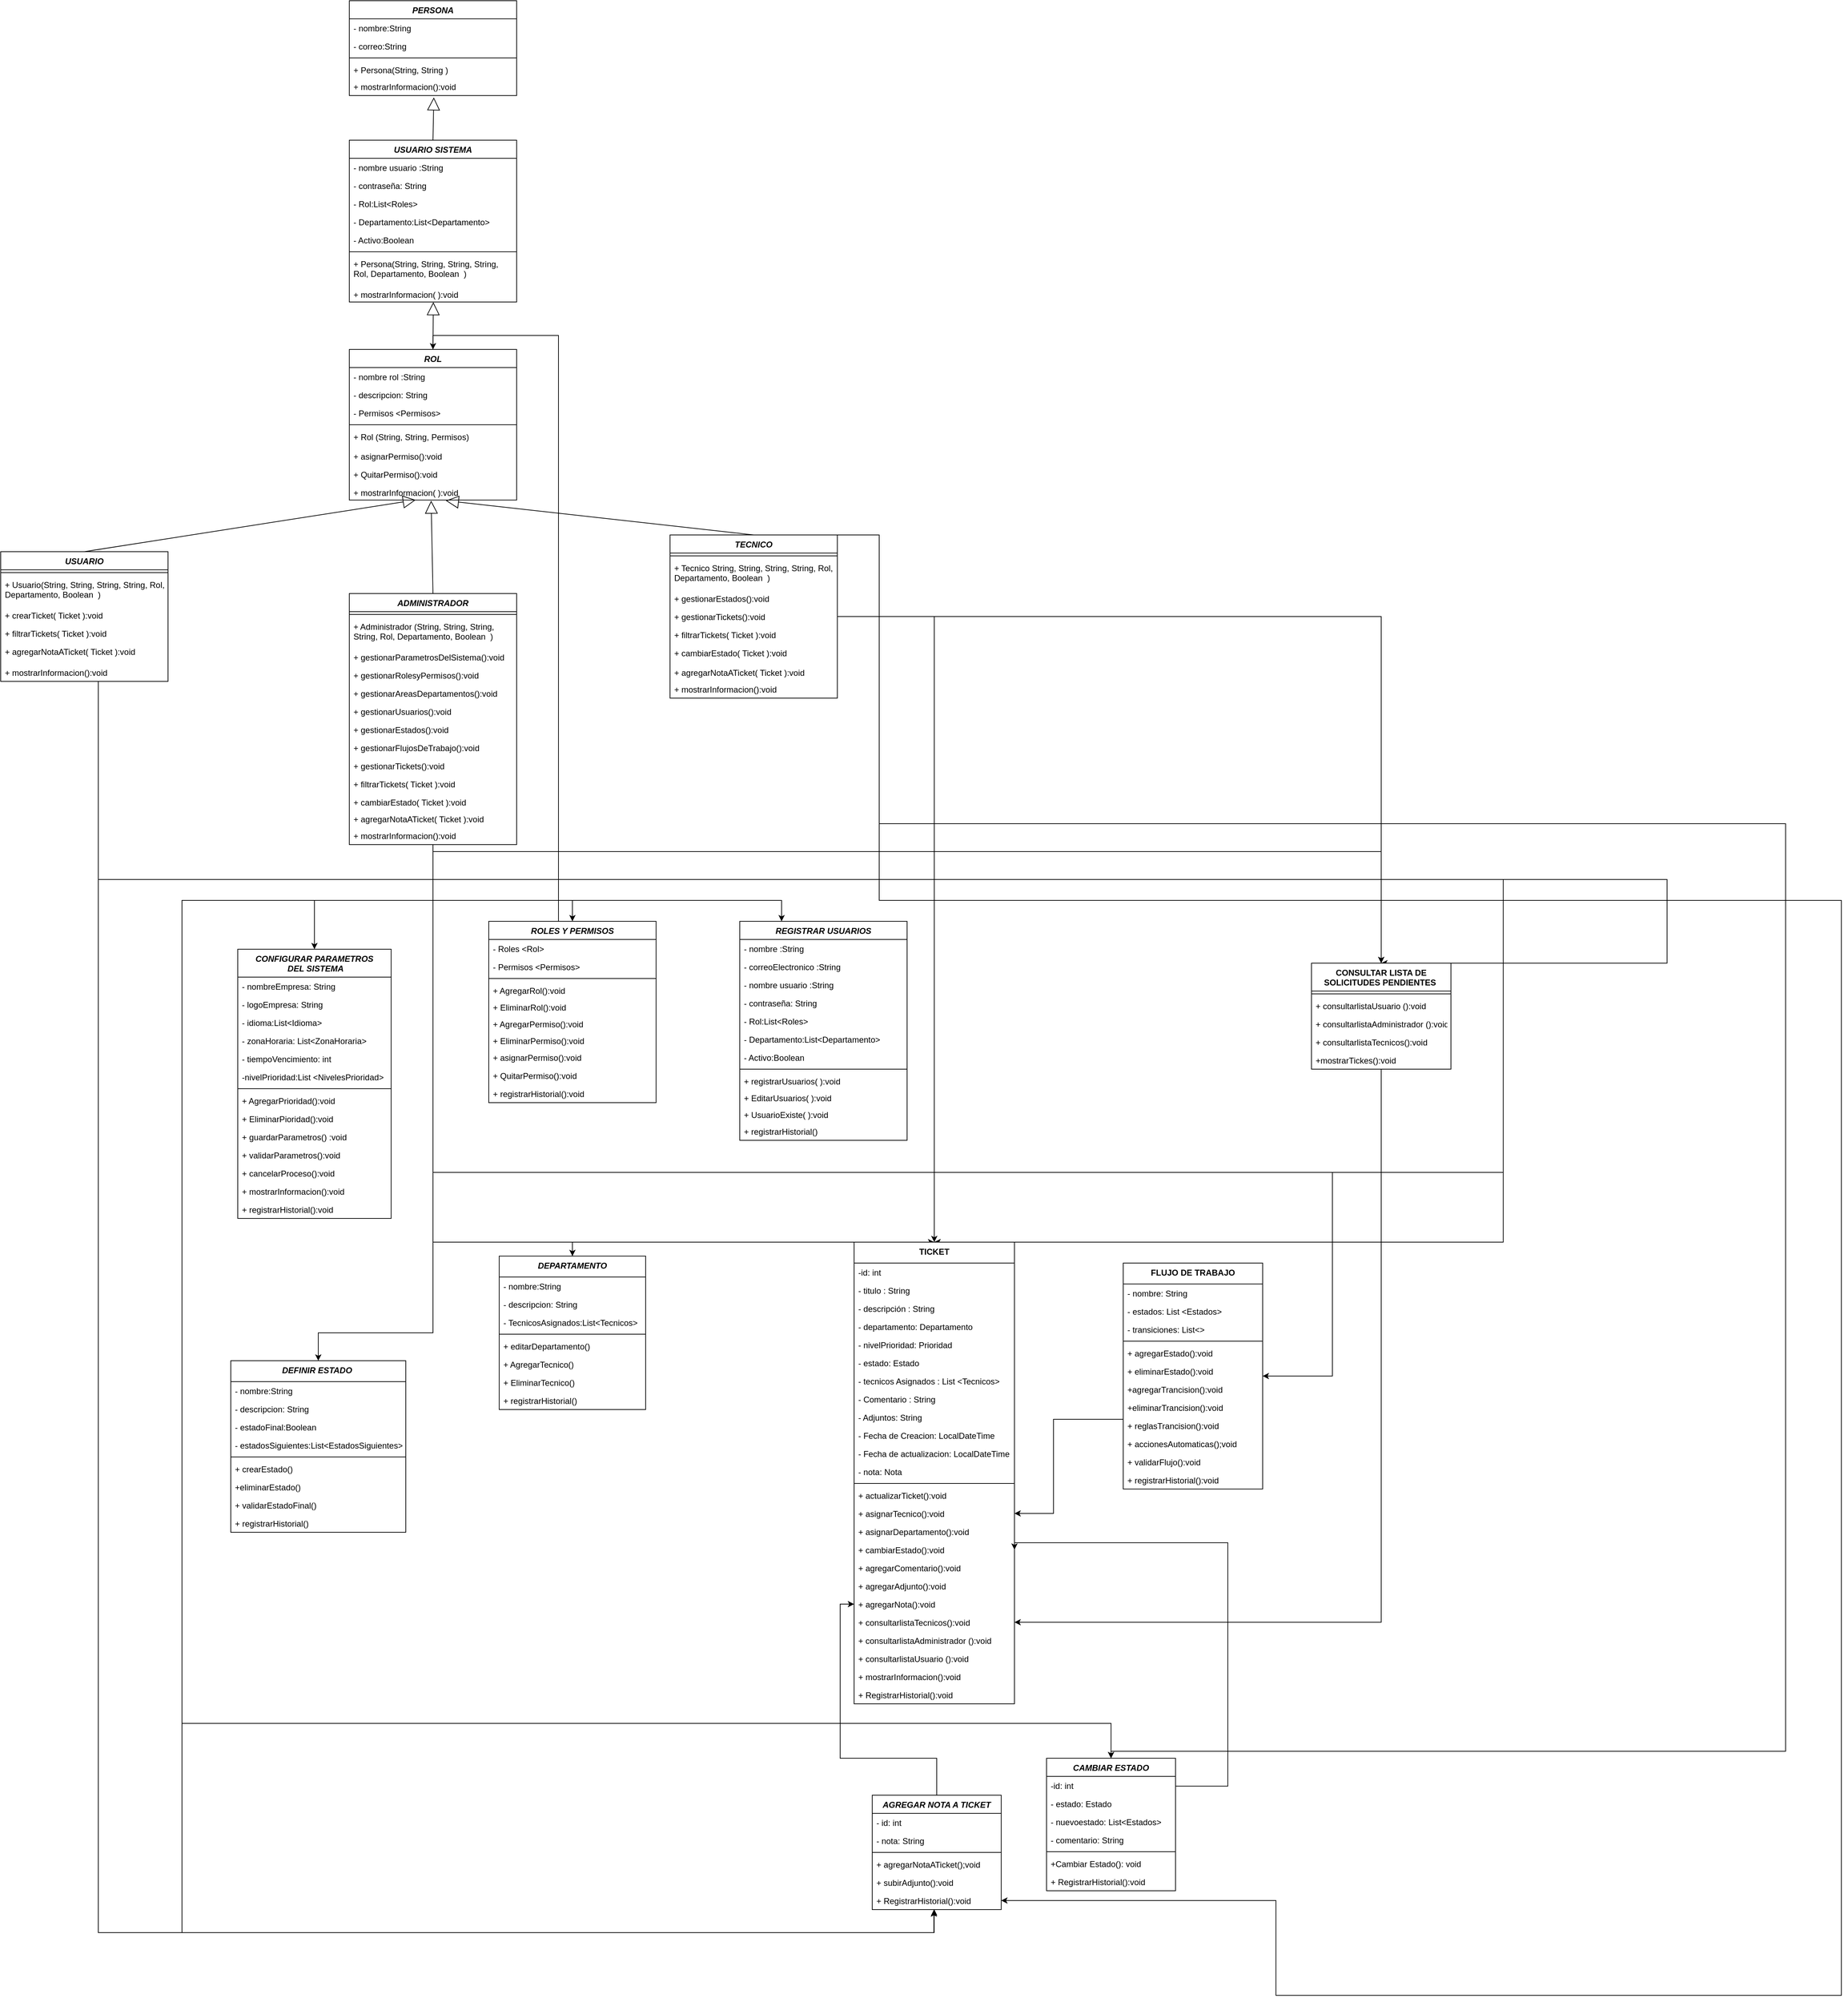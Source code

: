 <mxfile version="20.8.16" type="device"><diagram name="Página-1" id="vuOer81HHOJpWkmi7S9X"><mxGraphModel dx="2888" dy="3064" grid="1" gridSize="10" guides="1" tooltips="1" connect="1" arrows="1" fold="1" page="1" pageScale="1" pageWidth="827" pageHeight="1169" math="0" shadow="0"><root><mxCell id="0"/><mxCell id="1" parent="0"/><mxCell id="GZSzWyiaqHWwpVxivv9P-1" value="&lt;i&gt;USUARIO SISTEMA&lt;/i&gt;" style="swimlane;fontStyle=1;align=center;verticalAlign=top;childLayout=stackLayout;horizontal=1;startSize=26;horizontalStack=0;resizeParent=1;resizeParentMax=0;resizeLast=0;collapsible=1;marginBottom=0;whiteSpace=wrap;html=1;" vertex="1" parent="1"><mxGeometry x="-540" y="-1870" width="240" height="232" as="geometry"/></mxCell><mxCell id="GZSzWyiaqHWwpVxivv9P-4" value="- nombre usuario :String" style="text;strokeColor=none;fillColor=none;align=left;verticalAlign=top;spacingLeft=4;spacingRight=4;overflow=hidden;rotatable=0;points=[[0,0.5],[1,0.5]];portConstraint=eastwest;whiteSpace=wrap;html=1;" vertex="1" parent="GZSzWyiaqHWwpVxivv9P-1"><mxGeometry y="26" width="240" height="26" as="geometry"/></mxCell><mxCell id="GZSzWyiaqHWwpVxivv9P-5" value="- contraseña: String" style="text;strokeColor=none;fillColor=none;align=left;verticalAlign=top;spacingLeft=4;spacingRight=4;overflow=hidden;rotatable=0;points=[[0,0.5],[1,0.5]];portConstraint=eastwest;whiteSpace=wrap;html=1;" vertex="1" parent="GZSzWyiaqHWwpVxivv9P-1"><mxGeometry y="52" width="240" height="26" as="geometry"/></mxCell><mxCell id="GZSzWyiaqHWwpVxivv9P-10" value="- Rol:List&amp;lt;Roles&amp;gt;" style="text;strokeColor=none;fillColor=none;align=left;verticalAlign=top;spacingLeft=4;spacingRight=4;overflow=hidden;rotatable=0;points=[[0,0.5],[1,0.5]];portConstraint=eastwest;whiteSpace=wrap;html=1;" vertex="1" parent="GZSzWyiaqHWwpVxivv9P-1"><mxGeometry y="78" width="240" height="26" as="geometry"/></mxCell><mxCell id="GZSzWyiaqHWwpVxivv9P-6" value="- Departamento:List&amp;lt;Departamento&amp;gt;" style="text;strokeColor=none;fillColor=none;align=left;verticalAlign=top;spacingLeft=4;spacingRight=4;overflow=hidden;rotatable=0;points=[[0,0.5],[1,0.5]];portConstraint=eastwest;whiteSpace=wrap;html=1;" vertex="1" parent="GZSzWyiaqHWwpVxivv9P-1"><mxGeometry y="104" width="240" height="26" as="geometry"/></mxCell><mxCell id="GZSzWyiaqHWwpVxivv9P-11" value="- Activo:Boolean" style="text;strokeColor=none;fillColor=none;align=left;verticalAlign=top;spacingLeft=4;spacingRight=4;overflow=hidden;rotatable=0;points=[[0,0.5],[1,0.5]];portConstraint=eastwest;whiteSpace=wrap;html=1;" vertex="1" parent="GZSzWyiaqHWwpVxivv9P-1"><mxGeometry y="130" width="240" height="26" as="geometry"/></mxCell><mxCell id="GZSzWyiaqHWwpVxivv9P-7" value="" style="line;strokeWidth=1;fillColor=none;align=left;verticalAlign=middle;spacingTop=-1;spacingLeft=3;spacingRight=3;rotatable=0;labelPosition=right;points=[];portConstraint=eastwest;strokeColor=inherit;" vertex="1" parent="GZSzWyiaqHWwpVxivv9P-1"><mxGeometry y="156" width="240" height="8" as="geometry"/></mxCell><mxCell id="GZSzWyiaqHWwpVxivv9P-8" value="+ Persona(String, String, String, String, Rol, Departamento, Boolean&amp;nbsp; )" style="text;strokeColor=none;fillColor=none;align=left;verticalAlign=top;spacingLeft=4;spacingRight=4;overflow=hidden;rotatable=0;points=[[0,0.5],[1,0.5]];portConstraint=eastwest;whiteSpace=wrap;html=1;" vertex="1" parent="GZSzWyiaqHWwpVxivv9P-1"><mxGeometry y="164" width="240" height="44" as="geometry"/></mxCell><mxCell id="GZSzWyiaqHWwpVxivv9P-9" value="+ mostrarInformacion( ):void" style="text;strokeColor=none;fillColor=none;align=left;verticalAlign=top;spacingLeft=4;spacingRight=4;overflow=hidden;rotatable=0;points=[[0,0.5],[1,0.5]];portConstraint=eastwest;whiteSpace=wrap;html=1;" vertex="1" parent="GZSzWyiaqHWwpVxivv9P-1"><mxGeometry y="208" width="240" height="24" as="geometry"/></mxCell><mxCell id="GZSzWyiaqHWwpVxivv9P-23" value="&lt;i&gt;PERSONA&lt;/i&gt;" style="swimlane;fontStyle=1;align=center;verticalAlign=top;childLayout=stackLayout;horizontal=1;startSize=26;horizontalStack=0;resizeParent=1;resizeParentMax=0;resizeLast=0;collapsible=1;marginBottom=0;whiteSpace=wrap;html=1;" vertex="1" parent="1"><mxGeometry x="-540" y="-2070" width="240" height="136" as="geometry"/></mxCell><mxCell id="GZSzWyiaqHWwpVxivv9P-24" value="- nombre:String" style="text;strokeColor=none;fillColor=none;align=left;verticalAlign=top;spacingLeft=4;spacingRight=4;overflow=hidden;rotatable=0;points=[[0,0.5],[1,0.5]];portConstraint=eastwest;whiteSpace=wrap;html=1;" vertex="1" parent="GZSzWyiaqHWwpVxivv9P-23"><mxGeometry y="26" width="240" height="26" as="geometry"/></mxCell><mxCell id="GZSzWyiaqHWwpVxivv9P-25" value="- correo:String" style="text;strokeColor=none;fillColor=none;align=left;verticalAlign=top;spacingLeft=4;spacingRight=4;overflow=hidden;rotatable=0;points=[[0,0.5],[1,0.5]];portConstraint=eastwest;whiteSpace=wrap;html=1;" vertex="1" parent="GZSzWyiaqHWwpVxivv9P-23"><mxGeometry y="52" width="240" height="26" as="geometry"/></mxCell><mxCell id="GZSzWyiaqHWwpVxivv9P-31" value="" style="line;strokeWidth=1;fillColor=none;align=left;verticalAlign=middle;spacingTop=-1;spacingLeft=3;spacingRight=3;rotatable=0;labelPosition=right;points=[];portConstraint=eastwest;strokeColor=inherit;" vertex="1" parent="GZSzWyiaqHWwpVxivv9P-23"><mxGeometry y="78" width="240" height="8" as="geometry"/></mxCell><mxCell id="GZSzWyiaqHWwpVxivv9P-32" value="+ Persona(String, String )" style="text;strokeColor=none;fillColor=none;align=left;verticalAlign=top;spacingLeft=4;spacingRight=4;overflow=hidden;rotatable=0;points=[[0,0.5],[1,0.5]];portConstraint=eastwest;whiteSpace=wrap;html=1;" vertex="1" parent="GZSzWyiaqHWwpVxivv9P-23"><mxGeometry y="86" width="240" height="24" as="geometry"/></mxCell><mxCell id="GZSzWyiaqHWwpVxivv9P-33" value="+ mostrarInformacion():void" style="text;strokeColor=none;fillColor=none;align=left;verticalAlign=top;spacingLeft=4;spacingRight=4;overflow=hidden;rotatable=0;points=[[0,0.5],[1,0.5]];portConstraint=eastwest;whiteSpace=wrap;html=1;" vertex="1" parent="GZSzWyiaqHWwpVxivv9P-23"><mxGeometry y="110" width="240" height="26" as="geometry"/></mxCell><mxCell id="GZSzWyiaqHWwpVxivv9P-34" value="" style="endArrow=block;endSize=16;endFill=0;html=1;rounded=0;exitX=0.5;exitY=0;exitDx=0;exitDy=0;entryX=0.505;entryY=1.104;entryDx=0;entryDy=0;entryPerimeter=0;" edge="1" parent="1" source="GZSzWyiaqHWwpVxivv9P-1" target="GZSzWyiaqHWwpVxivv9P-33"><mxGeometry width="160" relative="1" as="geometry"><mxPoint x="-430.43" y="-1598" as="sourcePoint"/><mxPoint x="-430" y="-1800" as="targetPoint"/></mxGeometry></mxCell><mxCell id="GZSzWyiaqHWwpVxivv9P-284" style="edgeStyle=orthogonalEdgeStyle;rounded=0;orthogonalLoop=1;jettySize=auto;html=1;entryX=0.5;entryY=0;entryDx=0;entryDy=0;" edge="1" parent="1" source="GZSzWyiaqHWwpVxivv9P-35" target="GZSzWyiaqHWwpVxivv9P-259"><mxGeometry relative="1" as="geometry"><Array as="points"><mxPoint x="-900" y="-810"/><mxPoint x="1115" y="-810"/></Array></mxGeometry></mxCell><mxCell id="GZSzWyiaqHWwpVxivv9P-302" style="edgeStyle=orthogonalEdgeStyle;rounded=0;orthogonalLoop=1;jettySize=auto;html=1;entryX=0.5;entryY=0;entryDx=0;entryDy=0;" edge="1" parent="1" source="GZSzWyiaqHWwpVxivv9P-35" target="GZSzWyiaqHWwpVxivv9P-286"><mxGeometry relative="1" as="geometry"><Array as="points"><mxPoint x="-900" y="-810"/><mxPoint x="1350" y="-810"/></Array></mxGeometry></mxCell><mxCell id="GZSzWyiaqHWwpVxivv9P-338" style="edgeStyle=orthogonalEdgeStyle;rounded=0;orthogonalLoop=1;jettySize=auto;html=1;entryX=0.478;entryY=1.045;entryDx=0;entryDy=0;entryPerimeter=0;" edge="1" parent="1" source="GZSzWyiaqHWwpVxivv9P-35" target="GZSzWyiaqHWwpVxivv9P-332"><mxGeometry relative="1" as="geometry"><Array as="points"><mxPoint x="-900" y="700"/><mxPoint x="298" y="700"/></Array></mxGeometry></mxCell><mxCell id="GZSzWyiaqHWwpVxivv9P-35" value="&lt;i&gt;USUARIO&lt;/i&gt;" style="swimlane;fontStyle=1;align=center;verticalAlign=top;childLayout=stackLayout;horizontal=1;startSize=26;horizontalStack=0;resizeParent=1;resizeParentMax=0;resizeLast=0;collapsible=1;marginBottom=0;whiteSpace=wrap;html=1;" vertex="1" parent="1"><mxGeometry x="-1040" y="-1280" width="240" height="186" as="geometry"/></mxCell><mxCell id="GZSzWyiaqHWwpVxivv9P-41" value="" style="line;strokeWidth=1;fillColor=none;align=left;verticalAlign=middle;spacingTop=-1;spacingLeft=3;spacingRight=3;rotatable=0;labelPosition=right;points=[];portConstraint=eastwest;strokeColor=inherit;" vertex="1" parent="GZSzWyiaqHWwpVxivv9P-35"><mxGeometry y="26" width="240" height="8" as="geometry"/></mxCell><mxCell id="GZSzWyiaqHWwpVxivv9P-42" value="+ Usuario(String, String, String, String, Rol, Departamento, Boolean&amp;nbsp; )" style="text;strokeColor=none;fillColor=none;align=left;verticalAlign=top;spacingLeft=4;spacingRight=4;overflow=hidden;rotatable=0;points=[[0,0.5],[1,0.5]];portConstraint=eastwest;whiteSpace=wrap;html=1;" vertex="1" parent="GZSzWyiaqHWwpVxivv9P-35"><mxGeometry y="34" width="240" height="44" as="geometry"/></mxCell><mxCell id="GZSzWyiaqHWwpVxivv9P-63" value="+ crearTicket( Ticket ):void" style="text;strokeColor=none;fillColor=none;align=left;verticalAlign=top;spacingLeft=4;spacingRight=4;overflow=hidden;rotatable=0;points=[[0,0.5],[1,0.5]];portConstraint=eastwest;whiteSpace=wrap;html=1;" vertex="1" parent="GZSzWyiaqHWwpVxivv9P-35"><mxGeometry y="78" width="240" height="26" as="geometry"/></mxCell><mxCell id="GZSzWyiaqHWwpVxivv9P-64" value="+ filtrarTickets( Ticket ):void" style="text;strokeColor=none;fillColor=none;align=left;verticalAlign=top;spacingLeft=4;spacingRight=4;overflow=hidden;rotatable=0;points=[[0,0.5],[1,0.5]];portConstraint=eastwest;whiteSpace=wrap;html=1;" vertex="1" parent="GZSzWyiaqHWwpVxivv9P-35"><mxGeometry y="104" width="240" height="26" as="geometry"/></mxCell><mxCell id="GZSzWyiaqHWwpVxivv9P-65" value="+ agregarNotaATicket( Ticket ):void" style="text;strokeColor=none;fillColor=none;align=left;verticalAlign=top;spacingLeft=4;spacingRight=4;overflow=hidden;rotatable=0;points=[[0,0.5],[1,0.5]];portConstraint=eastwest;whiteSpace=wrap;html=1;" vertex="1" parent="GZSzWyiaqHWwpVxivv9P-35"><mxGeometry y="130" width="240" height="30" as="geometry"/></mxCell><mxCell id="GZSzWyiaqHWwpVxivv9P-66" value="+ mostrarInformacion():void" style="text;strokeColor=none;fillColor=none;align=left;verticalAlign=top;spacingLeft=4;spacingRight=4;overflow=hidden;rotatable=0;points=[[0,0.5],[1,0.5]];portConstraint=eastwest;whiteSpace=wrap;html=1;" vertex="1" parent="GZSzWyiaqHWwpVxivv9P-35"><mxGeometry y="160" width="240" height="26" as="geometry"/></mxCell><mxCell id="GZSzWyiaqHWwpVxivv9P-137" value="" style="edgeStyle=orthogonalEdgeStyle;rounded=0;orthogonalLoop=1;jettySize=auto;html=1;entryX=0.5;entryY=0;entryDx=0;entryDy=0;" edge="1" parent="1" source="GZSzWyiaqHWwpVxivv9P-67" target="GZSzWyiaqHWwpVxivv9P-121"><mxGeometry relative="1" as="geometry"><Array as="points"><mxPoint x="-420" y="-780"/><mxPoint x="-590" y="-780"/></Array></mxGeometry></mxCell><mxCell id="GZSzWyiaqHWwpVxivv9P-172" style="edgeStyle=orthogonalEdgeStyle;rounded=0;orthogonalLoop=1;jettySize=auto;html=1;entryX=0.5;entryY=0;entryDx=0;entryDy=0;" edge="1" parent="1" source="GZSzWyiaqHWwpVxivv9P-67" target="GZSzWyiaqHWwpVxivv9P-160"><mxGeometry relative="1" as="geometry"><Array as="points"><mxPoint x="-420" y="-780"/><mxPoint x="-220" y="-780"/></Array></mxGeometry></mxCell><mxCell id="GZSzWyiaqHWwpVxivv9P-211" style="edgeStyle=orthogonalEdgeStyle;rounded=0;orthogonalLoop=1;jettySize=auto;html=1;entryX=0.5;entryY=0;entryDx=0;entryDy=0;" edge="1" parent="1" source="GZSzWyiaqHWwpVxivv9P-67" target="GZSzWyiaqHWwpVxivv9P-114"><mxGeometry relative="1" as="geometry"><Array as="points"><mxPoint x="-420" y="-290"/><mxPoint x="-220" y="-290"/></Array></mxGeometry></mxCell><mxCell id="GZSzWyiaqHWwpVxivv9P-227" style="edgeStyle=orthogonalEdgeStyle;rounded=0;orthogonalLoop=1;jettySize=auto;html=1;" edge="1" parent="1" source="GZSzWyiaqHWwpVxivv9P-67" target="GZSzWyiaqHWwpVxivv9P-212"><mxGeometry relative="1" as="geometry"><Array as="points"><mxPoint x="-420" y="-780"/><mxPoint x="80" y="-780"/></Array></mxGeometry></mxCell><mxCell id="GZSzWyiaqHWwpVxivv9P-241" style="edgeStyle=orthogonalEdgeStyle;rounded=0;orthogonalLoop=1;jettySize=auto;html=1;entryX=0.5;entryY=0;entryDx=0;entryDy=0;" edge="1" parent="1" source="GZSzWyiaqHWwpVxivv9P-67" target="GZSzWyiaqHWwpVxivv9P-228"><mxGeometry relative="1" as="geometry"><Array as="points"><mxPoint x="-420" y="-160"/><mxPoint x="-584" y="-160"/></Array></mxGeometry></mxCell><mxCell id="GZSzWyiaqHWwpVxivv9P-283" style="edgeStyle=orthogonalEdgeStyle;rounded=0;orthogonalLoop=1;jettySize=auto;html=1;entryX=0.5;entryY=0;entryDx=0;entryDy=0;" edge="1" parent="1" source="GZSzWyiaqHWwpVxivv9P-67" target="GZSzWyiaqHWwpVxivv9P-259"><mxGeometry relative="1" as="geometry"><Array as="points"><mxPoint x="-420" y="-390"/><mxPoint x="1115" y="-390"/></Array></mxGeometry></mxCell><mxCell id="GZSzWyiaqHWwpVxivv9P-285" style="edgeStyle=orthogonalEdgeStyle;rounded=0;orthogonalLoop=1;jettySize=auto;html=1;" edge="1" parent="1" source="GZSzWyiaqHWwpVxivv9P-67" target="GZSzWyiaqHWwpVxivv9P-242"><mxGeometry relative="1" as="geometry"><Array as="points"><mxPoint x="-420" y="-390"/><mxPoint x="870" y="-390"/></Array></mxGeometry></mxCell><mxCell id="GZSzWyiaqHWwpVxivv9P-303" style="edgeStyle=orthogonalEdgeStyle;rounded=0;orthogonalLoop=1;jettySize=auto;html=1;entryX=0.5;entryY=0;entryDx=0;entryDy=0;" edge="1" parent="1" source="GZSzWyiaqHWwpVxivv9P-67" target="GZSzWyiaqHWwpVxivv9P-286"><mxGeometry relative="1" as="geometry"><Array as="points"><mxPoint x="-420" y="-850"/><mxPoint x="940" y="-850"/></Array></mxGeometry></mxCell><mxCell id="GZSzWyiaqHWwpVxivv9P-322" style="edgeStyle=orthogonalEdgeStyle;rounded=0;orthogonalLoop=1;jettySize=auto;html=1;entryX=0.5;entryY=0;entryDx=0;entryDy=0;" edge="1" parent="1" source="GZSzWyiaqHWwpVxivv9P-67" target="GZSzWyiaqHWwpVxivv9P-305"><mxGeometry relative="1" as="geometry"><Array as="points"><mxPoint x="-420" y="-780"/><mxPoint x="-780" y="-780"/><mxPoint x="-780" y="400"/><mxPoint x="553" y="400"/></Array></mxGeometry></mxCell><mxCell id="GZSzWyiaqHWwpVxivv9P-335" style="edgeStyle=orthogonalEdgeStyle;rounded=0;orthogonalLoop=1;jettySize=auto;html=1;entryX=0.48;entryY=0.982;entryDx=0;entryDy=0;entryPerimeter=0;" edge="1" parent="1" source="GZSzWyiaqHWwpVxivv9P-67" target="GZSzWyiaqHWwpVxivv9P-332"><mxGeometry relative="1" as="geometry"><Array as="points"><mxPoint x="-420" y="-780"/><mxPoint x="-780" y="-780"/><mxPoint x="-780" y="700"/><mxPoint x="299" y="700"/></Array></mxGeometry></mxCell><mxCell id="GZSzWyiaqHWwpVxivv9P-67" value="&lt;i&gt;ADMINISTRADOR&lt;/i&gt;" style="swimlane;fontStyle=1;align=center;verticalAlign=top;childLayout=stackLayout;horizontal=1;startSize=26;horizontalStack=0;resizeParent=1;resizeParentMax=0;resizeLast=0;collapsible=1;marginBottom=0;whiteSpace=wrap;html=1;" vertex="1" parent="1"><mxGeometry x="-540" y="-1220" width="240" height="360" as="geometry"/></mxCell><mxCell id="GZSzWyiaqHWwpVxivv9P-68" value="" style="line;strokeWidth=1;fillColor=none;align=left;verticalAlign=middle;spacingTop=-1;spacingLeft=3;spacingRight=3;rotatable=0;labelPosition=right;points=[];portConstraint=eastwest;strokeColor=inherit;" vertex="1" parent="GZSzWyiaqHWwpVxivv9P-67"><mxGeometry y="26" width="240" height="8" as="geometry"/></mxCell><mxCell id="GZSzWyiaqHWwpVxivv9P-69" value="+ Administrador (String, String, String, String, Rol, Departamento, Boolean&amp;nbsp; )" style="text;strokeColor=none;fillColor=none;align=left;verticalAlign=top;spacingLeft=4;spacingRight=4;overflow=hidden;rotatable=0;points=[[0,0.5],[1,0.5]];portConstraint=eastwest;whiteSpace=wrap;html=1;" vertex="1" parent="GZSzWyiaqHWwpVxivv9P-67"><mxGeometry y="34" width="240" height="44" as="geometry"/></mxCell><mxCell id="GZSzWyiaqHWwpVxivv9P-74" value="+ gestionarParametrosDelSistema():void" style="text;strokeColor=none;fillColor=none;align=left;verticalAlign=top;spacingLeft=4;spacingRight=4;overflow=hidden;rotatable=0;points=[[0,0.5],[1,0.5]];portConstraint=eastwest;whiteSpace=wrap;html=1;" vertex="1" parent="GZSzWyiaqHWwpVxivv9P-67"><mxGeometry y="78" width="240" height="26" as="geometry"/></mxCell><mxCell id="GZSzWyiaqHWwpVxivv9P-77" value="+ gestionarRolesyPermisos():void" style="text;strokeColor=none;fillColor=none;align=left;verticalAlign=top;spacingLeft=4;spacingRight=4;overflow=hidden;rotatable=0;points=[[0,0.5],[1,0.5]];portConstraint=eastwest;whiteSpace=wrap;html=1;" vertex="1" parent="GZSzWyiaqHWwpVxivv9P-67"><mxGeometry y="104" width="240" height="26" as="geometry"/></mxCell><mxCell id="GZSzWyiaqHWwpVxivv9P-78" value="+ gestionarAreasDepartamentos():void" style="text;strokeColor=none;fillColor=none;align=left;verticalAlign=top;spacingLeft=4;spacingRight=4;overflow=hidden;rotatable=0;points=[[0,0.5],[1,0.5]];portConstraint=eastwest;whiteSpace=wrap;html=1;" vertex="1" parent="GZSzWyiaqHWwpVxivv9P-67"><mxGeometry y="130" width="240" height="26" as="geometry"/></mxCell><mxCell id="GZSzWyiaqHWwpVxivv9P-76" value="+ gestionarUsuarios():void" style="text;strokeColor=none;fillColor=none;align=left;verticalAlign=top;spacingLeft=4;spacingRight=4;overflow=hidden;rotatable=0;points=[[0,0.5],[1,0.5]];portConstraint=eastwest;whiteSpace=wrap;html=1;" vertex="1" parent="GZSzWyiaqHWwpVxivv9P-67"><mxGeometry y="156" width="240" height="26" as="geometry"/></mxCell><mxCell id="GZSzWyiaqHWwpVxivv9P-70" value="+ gestionarEstados():void" style="text;strokeColor=none;fillColor=none;align=left;verticalAlign=top;spacingLeft=4;spacingRight=4;overflow=hidden;rotatable=0;points=[[0,0.5],[1,0.5]];portConstraint=eastwest;whiteSpace=wrap;html=1;" vertex="1" parent="GZSzWyiaqHWwpVxivv9P-67"><mxGeometry y="182" width="240" height="26" as="geometry"/></mxCell><mxCell id="GZSzWyiaqHWwpVxivv9P-79" value="+ gestionarFlujosDeTrabajo():void" style="text;strokeColor=none;fillColor=none;align=left;verticalAlign=top;spacingLeft=4;spacingRight=4;overflow=hidden;rotatable=0;points=[[0,0.5],[1,0.5]];portConstraint=eastwest;whiteSpace=wrap;html=1;" vertex="1" parent="GZSzWyiaqHWwpVxivv9P-67"><mxGeometry y="208" width="240" height="26" as="geometry"/></mxCell><mxCell id="GZSzWyiaqHWwpVxivv9P-80" value="+ gestionarTickets():void" style="text;strokeColor=none;fillColor=none;align=left;verticalAlign=top;spacingLeft=4;spacingRight=4;overflow=hidden;rotatable=0;points=[[0,0.5],[1,0.5]];portConstraint=eastwest;whiteSpace=wrap;html=1;" vertex="1" parent="GZSzWyiaqHWwpVxivv9P-67"><mxGeometry y="234" width="240" height="26" as="geometry"/></mxCell><mxCell id="GZSzWyiaqHWwpVxivv9P-71" value="+ filtrarTickets( Ticket ):void" style="text;strokeColor=none;fillColor=none;align=left;verticalAlign=top;spacingLeft=4;spacingRight=4;overflow=hidden;rotatable=0;points=[[0,0.5],[1,0.5]];portConstraint=eastwest;whiteSpace=wrap;html=1;" vertex="1" parent="GZSzWyiaqHWwpVxivv9P-67"><mxGeometry y="260" width="240" height="26" as="geometry"/></mxCell><mxCell id="GZSzWyiaqHWwpVxivv9P-72" value="+ cambiarEstado( Ticket ):void" style="text;strokeColor=none;fillColor=none;align=left;verticalAlign=top;spacingLeft=4;spacingRight=4;overflow=hidden;rotatable=0;points=[[0,0.5],[1,0.5]];portConstraint=eastwest;whiteSpace=wrap;html=1;" vertex="1" parent="GZSzWyiaqHWwpVxivv9P-67"><mxGeometry y="286" width="240" height="24" as="geometry"/></mxCell><mxCell id="GZSzWyiaqHWwpVxivv9P-75" value="+ agregarNotaATicket( Ticket ):void" style="text;strokeColor=none;fillColor=none;align=left;verticalAlign=top;spacingLeft=4;spacingRight=4;overflow=hidden;rotatable=0;points=[[0,0.5],[1,0.5]];portConstraint=eastwest;whiteSpace=wrap;html=1;" vertex="1" parent="GZSzWyiaqHWwpVxivv9P-67"><mxGeometry y="310" width="240" height="24" as="geometry"/></mxCell><mxCell id="GZSzWyiaqHWwpVxivv9P-73" value="+ mostrarInformacion():void" style="text;strokeColor=none;fillColor=none;align=left;verticalAlign=top;spacingLeft=4;spacingRight=4;overflow=hidden;rotatable=0;points=[[0,0.5],[1,0.5]];portConstraint=eastwest;whiteSpace=wrap;html=1;" vertex="1" parent="GZSzWyiaqHWwpVxivv9P-67"><mxGeometry y="334" width="240" height="26" as="geometry"/></mxCell><mxCell id="GZSzWyiaqHWwpVxivv9P-282" style="edgeStyle=orthogonalEdgeStyle;rounded=0;orthogonalLoop=1;jettySize=auto;html=1;entryX=0.5;entryY=0;entryDx=0;entryDy=0;" edge="1" parent="1" source="GZSzWyiaqHWwpVxivv9P-81" target="GZSzWyiaqHWwpVxivv9P-259"><mxGeometry relative="1" as="geometry"/></mxCell><mxCell id="GZSzWyiaqHWwpVxivv9P-304" style="edgeStyle=orthogonalEdgeStyle;rounded=0;orthogonalLoop=1;jettySize=auto;html=1;entryX=0.5;entryY=0;entryDx=0;entryDy=0;" edge="1" parent="1" source="GZSzWyiaqHWwpVxivv9P-81" target="GZSzWyiaqHWwpVxivv9P-286"><mxGeometry relative="1" as="geometry"/></mxCell><mxCell id="GZSzWyiaqHWwpVxivv9P-321" style="edgeStyle=orthogonalEdgeStyle;rounded=0;orthogonalLoop=1;jettySize=auto;html=1;exitX=0.5;exitY=0;exitDx=0;exitDy=0;entryX=0.5;entryY=0;entryDx=0;entryDy=0;" edge="1" parent="1" source="GZSzWyiaqHWwpVxivv9P-81" target="GZSzWyiaqHWwpVxivv9P-305"><mxGeometry relative="1" as="geometry"><Array as="points"><mxPoint x="220" y="-1304"/><mxPoint x="220" y="-890"/><mxPoint x="1520" y="-890"/><mxPoint x="1520" y="440"/><mxPoint x="553" y="440"/></Array></mxGeometry></mxCell><mxCell id="GZSzWyiaqHWwpVxivv9P-337" style="edgeStyle=orthogonalEdgeStyle;rounded=0;orthogonalLoop=1;jettySize=auto;html=1;exitX=0.5;exitY=0;exitDx=0;exitDy=0;" edge="1" parent="1" source="GZSzWyiaqHWwpVxivv9P-81" target="GZSzWyiaqHWwpVxivv9P-332"><mxGeometry relative="1" as="geometry"><mxPoint x="789" y="650" as="targetPoint"/><Array as="points"><mxPoint x="220" y="-1304"/><mxPoint x="220" y="-780"/><mxPoint x="1600" y="-780"/><mxPoint x="1600" y="790"/><mxPoint x="789" y="790"/><mxPoint x="789" y="654"/></Array></mxGeometry></mxCell><mxCell id="GZSzWyiaqHWwpVxivv9P-81" value="&lt;i&gt;TECNICO&lt;/i&gt;" style="swimlane;fontStyle=1;align=center;verticalAlign=top;childLayout=stackLayout;horizontal=1;startSize=26;horizontalStack=0;resizeParent=1;resizeParentMax=0;resizeLast=0;collapsible=1;marginBottom=0;whiteSpace=wrap;html=1;" vertex="1" parent="1"><mxGeometry x="-80" y="-1304" width="240" height="234" as="geometry"/></mxCell><mxCell id="GZSzWyiaqHWwpVxivv9P-82" value="" style="line;strokeWidth=1;fillColor=none;align=left;verticalAlign=middle;spacingTop=-1;spacingLeft=3;spacingRight=3;rotatable=0;labelPosition=right;points=[];portConstraint=eastwest;strokeColor=inherit;" vertex="1" parent="GZSzWyiaqHWwpVxivv9P-81"><mxGeometry y="26" width="240" height="8" as="geometry"/></mxCell><mxCell id="GZSzWyiaqHWwpVxivv9P-83" value="+ Tecnico String, String, String, String, Rol, Departamento, Boolean&amp;nbsp; )" style="text;strokeColor=none;fillColor=none;align=left;verticalAlign=top;spacingLeft=4;spacingRight=4;overflow=hidden;rotatable=0;points=[[0,0.5],[1,0.5]];portConstraint=eastwest;whiteSpace=wrap;html=1;" vertex="1" parent="GZSzWyiaqHWwpVxivv9P-81"><mxGeometry y="34" width="240" height="44" as="geometry"/></mxCell><mxCell id="GZSzWyiaqHWwpVxivv9P-88" value="+ gestionarEstados():void" style="text;strokeColor=none;fillColor=none;align=left;verticalAlign=top;spacingLeft=4;spacingRight=4;overflow=hidden;rotatable=0;points=[[0,0.5],[1,0.5]];portConstraint=eastwest;whiteSpace=wrap;html=1;" vertex="1" parent="GZSzWyiaqHWwpVxivv9P-81"><mxGeometry y="78" width="240" height="26" as="geometry"/></mxCell><mxCell id="GZSzWyiaqHWwpVxivv9P-90" value="+ gestionarTickets():void" style="text;strokeColor=none;fillColor=none;align=left;verticalAlign=top;spacingLeft=4;spacingRight=4;overflow=hidden;rotatable=0;points=[[0,0.5],[1,0.5]];portConstraint=eastwest;whiteSpace=wrap;html=1;" vertex="1" parent="GZSzWyiaqHWwpVxivv9P-81"><mxGeometry y="104" width="240" height="26" as="geometry"/></mxCell><mxCell id="GZSzWyiaqHWwpVxivv9P-91" value="+ filtrarTickets( Ticket ):void" style="text;strokeColor=none;fillColor=none;align=left;verticalAlign=top;spacingLeft=4;spacingRight=4;overflow=hidden;rotatable=0;points=[[0,0.5],[1,0.5]];portConstraint=eastwest;whiteSpace=wrap;html=1;" vertex="1" parent="GZSzWyiaqHWwpVxivv9P-81"><mxGeometry y="130" width="240" height="26" as="geometry"/></mxCell><mxCell id="GZSzWyiaqHWwpVxivv9P-92" value="+ cambiarEstado( Ticket ):void" style="text;strokeColor=none;fillColor=none;align=left;verticalAlign=top;spacingLeft=4;spacingRight=4;overflow=hidden;rotatable=0;points=[[0,0.5],[1,0.5]];portConstraint=eastwest;whiteSpace=wrap;html=1;" vertex="1" parent="GZSzWyiaqHWwpVxivv9P-81"><mxGeometry y="156" width="240" height="28" as="geometry"/></mxCell><mxCell id="GZSzWyiaqHWwpVxivv9P-93" value="+ agregarNotaATicket( Ticket ):void" style="text;strokeColor=none;fillColor=none;align=left;verticalAlign=top;spacingLeft=4;spacingRight=4;overflow=hidden;rotatable=0;points=[[0,0.5],[1,0.5]];portConstraint=eastwest;whiteSpace=wrap;html=1;" vertex="1" parent="GZSzWyiaqHWwpVxivv9P-81"><mxGeometry y="184" width="240" height="24" as="geometry"/></mxCell><mxCell id="GZSzWyiaqHWwpVxivv9P-94" value="+ mostrarInformacion():void" style="text;strokeColor=none;fillColor=none;align=left;verticalAlign=top;spacingLeft=4;spacingRight=4;overflow=hidden;rotatable=0;points=[[0,0.5],[1,0.5]];portConstraint=eastwest;whiteSpace=wrap;html=1;" vertex="1" parent="GZSzWyiaqHWwpVxivv9P-81"><mxGeometry y="208" width="240" height="26" as="geometry"/></mxCell><mxCell id="GZSzWyiaqHWwpVxivv9P-98" value="" style="endArrow=block;endSize=16;endFill=0;html=1;rounded=0;exitX=0.5;exitY=0;exitDx=0;exitDy=0;entryX=0.489;entryY=1.037;entryDx=0;entryDy=0;entryPerimeter=0;" edge="1" parent="1" source="GZSzWyiaqHWwpVxivv9P-67" target="GZSzWyiaqHWwpVxivv9P-158"><mxGeometry width="160" relative="1" as="geometry"><mxPoint x="-470" y="-880" as="sourcePoint"/><mxPoint x="-420" y="-930" as="targetPoint"/></mxGeometry></mxCell><mxCell id="GZSzWyiaqHWwpVxivv9P-99" value="" style="endArrow=block;endSize=16;endFill=0;html=1;rounded=0;exitX=0.5;exitY=0;exitDx=0;exitDy=0;entryX=0.397;entryY=0.993;entryDx=0;entryDy=0;entryPerimeter=0;" edge="1" parent="1" source="GZSzWyiaqHWwpVxivv9P-35" target="GZSzWyiaqHWwpVxivv9P-158"><mxGeometry width="160" relative="1" as="geometry"><mxPoint x="-410" y="-740" as="sourcePoint"/><mxPoint x="-590" y="-940" as="targetPoint"/></mxGeometry></mxCell><mxCell id="GZSzWyiaqHWwpVxivv9P-100" value="" style="endArrow=block;endSize=16;endFill=0;html=1;rounded=0;exitX=0.5;exitY=0;exitDx=0;exitDy=0;entryX=0.577;entryY=1.037;entryDx=0;entryDy=0;entryPerimeter=0;" edge="1" parent="1" source="GZSzWyiaqHWwpVxivv9P-81" target="GZSzWyiaqHWwpVxivv9P-158"><mxGeometry width="160" relative="1" as="geometry"><mxPoint x="-670" y="-740" as="sourcePoint"/><mxPoint x="-290" y="-930" as="targetPoint"/></mxGeometry></mxCell><mxCell id="GZSzWyiaqHWwpVxivv9P-377" style="edgeStyle=orthogonalEdgeStyle;rounded=0;orthogonalLoop=1;jettySize=auto;html=1;exitX=0.5;exitY=0;exitDx=0;exitDy=0;entryX=0.5;entryY=0;entryDx=0;entryDy=0;endArrow=classic;endFill=1;" edge="1" parent="1" source="GZSzWyiaqHWwpVxivv9P-114" target="GZSzWyiaqHWwpVxivv9P-259"><mxGeometry relative="1" as="geometry"/></mxCell><mxCell id="GZSzWyiaqHWwpVxivv9P-114" value="DEPARTAMENTO" style="swimlane;fontStyle=3;align=center;verticalAlign=top;childLayout=stackLayout;horizontal=1;startSize=30;horizontalStack=0;resizeParent=1;resizeParentMax=0;resizeLast=0;collapsible=1;marginBottom=0;" vertex="1" parent="1"><mxGeometry x="-325" y="-270" width="210" height="220" as="geometry"/></mxCell><mxCell id="GZSzWyiaqHWwpVxivv9P-206" value="- nombre:String" style="text;strokeColor=none;fillColor=none;align=left;verticalAlign=top;spacingLeft=4;spacingRight=4;overflow=hidden;rotatable=0;points=[[0,0.5],[1,0.5]];portConstraint=eastwest;whiteSpace=wrap;html=1;" vertex="1" parent="GZSzWyiaqHWwpVxivv9P-114"><mxGeometry y="30" width="210" height="26" as="geometry"/></mxCell><mxCell id="GZSzWyiaqHWwpVxivv9P-207" value="- descripcion: String" style="text;strokeColor=none;fillColor=none;align=left;verticalAlign=top;spacingLeft=4;spacingRight=4;overflow=hidden;rotatable=0;points=[[0,0.5],[1,0.5]];portConstraint=eastwest;whiteSpace=wrap;html=1;" vertex="1" parent="GZSzWyiaqHWwpVxivv9P-114"><mxGeometry y="56" width="210" height="26" as="geometry"/></mxCell><mxCell id="GZSzWyiaqHWwpVxivv9P-120" value="- TecnicosAsignados:List&lt;Tecnicos&gt;" style="text;strokeColor=none;fillColor=none;align=left;verticalAlign=top;spacingLeft=4;spacingRight=4;overflow=hidden;rotatable=0;points=[[0,0.5],[1,0.5]];portConstraint=eastwest;" vertex="1" parent="GZSzWyiaqHWwpVxivv9P-114"><mxGeometry y="82" width="210" height="26" as="geometry"/></mxCell><mxCell id="GZSzWyiaqHWwpVxivv9P-118" value="" style="line;strokeWidth=1;fillColor=none;align=left;verticalAlign=middle;spacingTop=-1;spacingLeft=3;spacingRight=3;rotatable=0;labelPosition=right;points=[];portConstraint=eastwest;strokeColor=inherit;" vertex="1" parent="GZSzWyiaqHWwpVxivv9P-114"><mxGeometry y="108" width="210" height="8" as="geometry"/></mxCell><mxCell id="GZSzWyiaqHWwpVxivv9P-210" value="+ editarDepartamento()" style="text;strokeColor=none;fillColor=none;align=left;verticalAlign=top;spacingLeft=4;spacingRight=4;overflow=hidden;rotatable=0;points=[[0,0.5],[1,0.5]];portConstraint=eastwest;" vertex="1" parent="GZSzWyiaqHWwpVxivv9P-114"><mxGeometry y="116" width="210" height="26" as="geometry"/></mxCell><mxCell id="GZSzWyiaqHWwpVxivv9P-119" value="+ AgregarTecnico()" style="text;strokeColor=none;fillColor=none;align=left;verticalAlign=top;spacingLeft=4;spacingRight=4;overflow=hidden;rotatable=0;points=[[0,0.5],[1,0.5]];portConstraint=eastwest;" vertex="1" parent="GZSzWyiaqHWwpVxivv9P-114"><mxGeometry y="142" width="210" height="26" as="geometry"/></mxCell><mxCell id="GZSzWyiaqHWwpVxivv9P-208" value="+ EliminarTecnico()" style="text;strokeColor=none;fillColor=none;align=left;verticalAlign=top;spacingLeft=4;spacingRight=4;overflow=hidden;rotatable=0;points=[[0,0.5],[1,0.5]];portConstraint=eastwest;" vertex="1" parent="GZSzWyiaqHWwpVxivv9P-114"><mxGeometry y="168" width="210" height="26" as="geometry"/></mxCell><mxCell id="GZSzWyiaqHWwpVxivv9P-209" value="+ registrarHistorial()" style="text;strokeColor=none;fillColor=none;align=left;verticalAlign=top;spacingLeft=4;spacingRight=4;overflow=hidden;rotatable=0;points=[[0,0.5],[1,0.5]];portConstraint=eastwest;" vertex="1" parent="GZSzWyiaqHWwpVxivv9P-114"><mxGeometry y="194" width="210" height="26" as="geometry"/></mxCell><mxCell id="GZSzWyiaqHWwpVxivv9P-121" value="CONFIGURAR PARAMETROS&#10; DEL SISTEMA&#10;" style="swimlane;fontStyle=3;align=center;verticalAlign=top;childLayout=stackLayout;horizontal=1;startSize=40;horizontalStack=0;resizeParent=1;resizeParentMax=0;resizeLast=0;collapsible=1;marginBottom=0;" vertex="1" parent="1"><mxGeometry x="-700" y="-710" width="220" height="386" as="geometry"/></mxCell><mxCell id="GZSzWyiaqHWwpVxivv9P-122" value="- nombreEmpresa: String&#10;" style="text;strokeColor=none;fillColor=none;align=left;verticalAlign=top;spacingLeft=4;spacingRight=4;overflow=hidden;rotatable=0;points=[[0,0.5],[1,0.5]];portConstraint=eastwest;" vertex="1" parent="GZSzWyiaqHWwpVxivv9P-121"><mxGeometry y="40" width="220" height="26" as="geometry"/></mxCell><mxCell id="GZSzWyiaqHWwpVxivv9P-123" value="- logoEmpresa: String" style="text;strokeColor=none;fillColor=none;align=left;verticalAlign=top;spacingLeft=4;spacingRight=4;overflow=hidden;rotatable=0;points=[[0,0.5],[1,0.5]];portConstraint=eastwest;" vertex="1" parent="GZSzWyiaqHWwpVxivv9P-121"><mxGeometry y="66" width="220" height="26" as="geometry"/></mxCell><mxCell id="GZSzWyiaqHWwpVxivv9P-124" value="- idioma:List&lt;Idioma&gt;" style="text;strokeColor=none;fillColor=none;align=left;verticalAlign=top;spacingLeft=4;spacingRight=4;overflow=hidden;rotatable=0;points=[[0,0.5],[1,0.5]];portConstraint=eastwest;" vertex="1" parent="GZSzWyiaqHWwpVxivv9P-121"><mxGeometry y="92" width="220" height="26" as="geometry"/></mxCell><mxCell id="GZSzWyiaqHWwpVxivv9P-125" value="- zonaHoraria: List&lt;ZonaHoraria&gt;" style="text;strokeColor=none;fillColor=none;align=left;verticalAlign=top;spacingLeft=4;spacingRight=4;overflow=hidden;rotatable=0;points=[[0,0.5],[1,0.5]];portConstraint=eastwest;" vertex="1" parent="GZSzWyiaqHWwpVxivv9P-121"><mxGeometry y="118" width="220" height="26" as="geometry"/></mxCell><mxCell id="GZSzWyiaqHWwpVxivv9P-126" value="- tiempoVencimiento: int" style="text;strokeColor=none;fillColor=none;align=left;verticalAlign=top;spacingLeft=4;spacingRight=4;overflow=hidden;rotatable=0;points=[[0,0.5],[1,0.5]];portConstraint=eastwest;" vertex="1" parent="GZSzWyiaqHWwpVxivv9P-121"><mxGeometry y="144" width="220" height="26" as="geometry"/></mxCell><mxCell id="GZSzWyiaqHWwpVxivv9P-127" value="-nivelPrioridad:List &lt;NivelesPrioridad&gt;" style="text;strokeColor=none;fillColor=none;align=left;verticalAlign=top;spacingLeft=4;spacingRight=4;overflow=hidden;rotatable=0;points=[[0,0.5],[1,0.5]];portConstraint=eastwest;" vertex="1" parent="GZSzWyiaqHWwpVxivv9P-121"><mxGeometry y="170" width="220" height="26" as="geometry"/></mxCell><mxCell id="GZSzWyiaqHWwpVxivv9P-128" value="" style="line;strokeWidth=1;fillColor=none;align=left;verticalAlign=middle;spacingTop=-1;spacingLeft=3;spacingRight=3;rotatable=0;labelPosition=right;points=[];portConstraint=eastwest;strokeColor=inherit;" vertex="1" parent="GZSzWyiaqHWwpVxivv9P-121"><mxGeometry y="196" width="220" height="8" as="geometry"/></mxCell><mxCell id="GZSzWyiaqHWwpVxivv9P-129" value="+ AgregarPrioridad():void  " style="text;strokeColor=none;fillColor=none;align=left;verticalAlign=top;spacingLeft=4;spacingRight=4;overflow=hidden;rotatable=0;points=[[0,0.5],[1,0.5]];portConstraint=eastwest;" vertex="1" parent="GZSzWyiaqHWwpVxivv9P-121"><mxGeometry y="204" width="220" height="26" as="geometry"/></mxCell><mxCell id="GZSzWyiaqHWwpVxivv9P-135" value="+ EliminarPioridad():void  " style="text;strokeColor=none;fillColor=none;align=left;verticalAlign=top;spacingLeft=4;spacingRight=4;overflow=hidden;rotatable=0;points=[[0,0.5],[1,0.5]];portConstraint=eastwest;" vertex="1" parent="GZSzWyiaqHWwpVxivv9P-121"><mxGeometry y="230" width="220" height="26" as="geometry"/></mxCell><mxCell id="GZSzWyiaqHWwpVxivv9P-130" value="+ guardarParametros() :void" style="text;strokeColor=none;fillColor=none;align=left;verticalAlign=top;spacingLeft=4;spacingRight=4;overflow=hidden;rotatable=0;points=[[0,0.5],[1,0.5]];portConstraint=eastwest;" vertex="1" parent="GZSzWyiaqHWwpVxivv9P-121"><mxGeometry y="256" width="220" height="26" as="geometry"/></mxCell><mxCell id="GZSzWyiaqHWwpVxivv9P-132" value="+ validarParametros():void" style="text;strokeColor=none;fillColor=none;align=left;verticalAlign=top;spacingLeft=4;spacingRight=4;overflow=hidden;rotatable=0;points=[[0,0.5],[1,0.5]];portConstraint=eastwest;" vertex="1" parent="GZSzWyiaqHWwpVxivv9P-121"><mxGeometry y="282" width="220" height="26" as="geometry"/></mxCell><mxCell id="GZSzWyiaqHWwpVxivv9P-131" value="+ cancelarProceso():void" style="text;strokeColor=none;fillColor=none;align=left;verticalAlign=top;spacingLeft=4;spacingRight=4;overflow=hidden;rotatable=0;points=[[0,0.5],[1,0.5]];portConstraint=eastwest;" vertex="1" parent="GZSzWyiaqHWwpVxivv9P-121"><mxGeometry y="308" width="220" height="26" as="geometry"/></mxCell><mxCell id="GZSzWyiaqHWwpVxivv9P-134" value="+ mostrarInformacion():void" style="text;strokeColor=none;fillColor=none;align=left;verticalAlign=top;spacingLeft=4;spacingRight=4;overflow=hidden;rotatable=0;points=[[0,0.5],[1,0.5]];portConstraint=eastwest;" vertex="1" parent="GZSzWyiaqHWwpVxivv9P-121"><mxGeometry y="334" width="220" height="26" as="geometry"/></mxCell><mxCell id="GZSzWyiaqHWwpVxivv9P-133" value="+ registrarHistorial():void" style="text;strokeColor=none;fillColor=none;align=left;verticalAlign=top;spacingLeft=4;spacingRight=4;overflow=hidden;rotatable=0;points=[[0,0.5],[1,0.5]];portConstraint=eastwest;" vertex="1" parent="GZSzWyiaqHWwpVxivv9P-121"><mxGeometry y="360" width="220" height="26" as="geometry"/></mxCell><mxCell id="GZSzWyiaqHWwpVxivv9P-150" value="&lt;i&gt;ROL&lt;/i&gt;" style="swimlane;fontStyle=1;align=center;verticalAlign=top;childLayout=stackLayout;horizontal=1;startSize=26;horizontalStack=0;resizeParent=1;resizeParentMax=0;resizeLast=0;collapsible=1;marginBottom=0;whiteSpace=wrap;html=1;" vertex="1" parent="1"><mxGeometry x="-540" y="-1570" width="240" height="216" as="geometry"/></mxCell><mxCell id="GZSzWyiaqHWwpVxivv9P-151" value="- nombre rol :String" style="text;strokeColor=none;fillColor=none;align=left;verticalAlign=top;spacingLeft=4;spacingRight=4;overflow=hidden;rotatable=0;points=[[0,0.5],[1,0.5]];portConstraint=eastwest;whiteSpace=wrap;html=1;" vertex="1" parent="GZSzWyiaqHWwpVxivv9P-150"><mxGeometry y="26" width="240" height="26" as="geometry"/></mxCell><mxCell id="GZSzWyiaqHWwpVxivv9P-152" value="- descripcion: String" style="text;strokeColor=none;fillColor=none;align=left;verticalAlign=top;spacingLeft=4;spacingRight=4;overflow=hidden;rotatable=0;points=[[0,0.5],[1,0.5]];portConstraint=eastwest;whiteSpace=wrap;html=1;" vertex="1" parent="GZSzWyiaqHWwpVxivv9P-150"><mxGeometry y="52" width="240" height="26" as="geometry"/></mxCell><mxCell id="GZSzWyiaqHWwpVxivv9P-153" value="- Permisos &amp;lt;Permisos&amp;gt;" style="text;strokeColor=none;fillColor=none;align=left;verticalAlign=top;spacingLeft=4;spacingRight=4;overflow=hidden;rotatable=0;points=[[0,0.5],[1,0.5]];portConstraint=eastwest;whiteSpace=wrap;html=1;" vertex="1" parent="GZSzWyiaqHWwpVxivv9P-150"><mxGeometry y="78" width="240" height="26" as="geometry"/></mxCell><mxCell id="GZSzWyiaqHWwpVxivv9P-156" value="" style="line;strokeWidth=1;fillColor=none;align=left;verticalAlign=middle;spacingTop=-1;spacingLeft=3;spacingRight=3;rotatable=0;labelPosition=right;points=[];portConstraint=eastwest;strokeColor=inherit;" vertex="1" parent="GZSzWyiaqHWwpVxivv9P-150"><mxGeometry y="104" width="240" height="8" as="geometry"/></mxCell><mxCell id="GZSzWyiaqHWwpVxivv9P-157" value="+ Rol (String, String, Permisos)" style="text;strokeColor=none;fillColor=none;align=left;verticalAlign=top;spacingLeft=4;spacingRight=4;overflow=hidden;rotatable=0;points=[[0,0.5],[1,0.5]];portConstraint=eastwest;whiteSpace=wrap;html=1;" vertex="1" parent="GZSzWyiaqHWwpVxivv9P-150"><mxGeometry y="112" width="240" height="28" as="geometry"/></mxCell><mxCell id="GZSzWyiaqHWwpVxivv9P-179" value="+ asignarPermiso():void" style="text;strokeColor=none;fillColor=none;align=left;verticalAlign=top;spacingLeft=4;spacingRight=4;overflow=hidden;rotatable=0;points=[[0,0.5],[1,0.5]];portConstraint=eastwest;" vertex="1" parent="GZSzWyiaqHWwpVxivv9P-150"><mxGeometry y="140" width="240" height="26" as="geometry"/></mxCell><mxCell id="GZSzWyiaqHWwpVxivv9P-180" value="+ QuitarPermiso():void" style="text;strokeColor=none;fillColor=none;align=left;verticalAlign=top;spacingLeft=4;spacingRight=4;overflow=hidden;rotatable=0;points=[[0,0.5],[1,0.5]];portConstraint=eastwest;" vertex="1" parent="GZSzWyiaqHWwpVxivv9P-150"><mxGeometry y="166" width="240" height="26" as="geometry"/></mxCell><mxCell id="GZSzWyiaqHWwpVxivv9P-158" value="+ mostrarInformacion( ):void" style="text;strokeColor=none;fillColor=none;align=left;verticalAlign=top;spacingLeft=4;spacingRight=4;overflow=hidden;rotatable=0;points=[[0,0.5],[1,0.5]];portConstraint=eastwest;whiteSpace=wrap;html=1;" vertex="1" parent="GZSzWyiaqHWwpVxivv9P-150"><mxGeometry y="192" width="240" height="24" as="geometry"/></mxCell><mxCell id="GZSzWyiaqHWwpVxivv9P-159" value="" style="endArrow=block;endSize=16;endFill=0;html=1;rounded=0;exitX=0.5;exitY=0;exitDx=0;exitDy=0;entryX=0.502;entryY=1.011;entryDx=0;entryDy=0;entryPerimeter=0;" edge="1" parent="1" source="GZSzWyiaqHWwpVxivv9P-150" target="GZSzWyiaqHWwpVxivv9P-9"><mxGeometry width="160" relative="1" as="geometry"><mxPoint x="-410" y="-1860" as="sourcePoint"/><mxPoint x="-408.8" y="-1921.296" as="targetPoint"/></mxGeometry></mxCell><mxCell id="GZSzWyiaqHWwpVxivv9P-379" style="edgeStyle=orthogonalEdgeStyle;rounded=0;orthogonalLoop=1;jettySize=auto;html=1;exitX=0.25;exitY=0;exitDx=0;exitDy=0;entryX=0.5;entryY=0;entryDx=0;entryDy=0;endArrow=classic;endFill=1;" edge="1" parent="1" source="GZSzWyiaqHWwpVxivv9P-160" target="GZSzWyiaqHWwpVxivv9P-150"><mxGeometry relative="1" as="geometry"><Array as="points"><mxPoint x="-240" y="-750"/><mxPoint x="-240" y="-1590"/><mxPoint x="-420" y="-1590"/></Array></mxGeometry></mxCell><mxCell id="GZSzWyiaqHWwpVxivv9P-160" value="ROLES Y PERMISOS" style="swimlane;fontStyle=3;align=center;verticalAlign=top;childLayout=stackLayout;horizontal=1;startSize=26;horizontalStack=0;resizeParent=1;resizeParentMax=0;resizeLast=0;collapsible=1;marginBottom=0;whiteSpace=wrap;html=1;" vertex="1" parent="1"><mxGeometry x="-340" y="-750" width="240" height="260" as="geometry"/></mxCell><mxCell id="GZSzWyiaqHWwpVxivv9P-163" value="- Roles &amp;lt;Rol&amp;gt;" style="text;strokeColor=none;fillColor=none;align=left;verticalAlign=top;spacingLeft=4;spacingRight=4;overflow=hidden;rotatable=0;points=[[0,0.5],[1,0.5]];portConstraint=eastwest;whiteSpace=wrap;html=1;" vertex="1" parent="GZSzWyiaqHWwpVxivv9P-160"><mxGeometry y="26" width="240" height="26" as="geometry"/></mxCell><mxCell id="GZSzWyiaqHWwpVxivv9P-167" value="- Permisos &amp;lt;Permisos&amp;gt;" style="text;strokeColor=none;fillColor=none;align=left;verticalAlign=top;spacingLeft=4;spacingRight=4;overflow=hidden;rotatable=0;points=[[0,0.5],[1,0.5]];portConstraint=eastwest;whiteSpace=wrap;html=1;" vertex="1" parent="GZSzWyiaqHWwpVxivv9P-160"><mxGeometry y="52" width="240" height="26" as="geometry"/></mxCell><mxCell id="GZSzWyiaqHWwpVxivv9P-164" value="" style="line;strokeWidth=1;fillColor=none;align=left;verticalAlign=middle;spacingTop=-1;spacingLeft=3;spacingRight=3;rotatable=0;labelPosition=right;points=[];portConstraint=eastwest;strokeColor=inherit;" vertex="1" parent="GZSzWyiaqHWwpVxivv9P-160"><mxGeometry y="78" width="240" height="8" as="geometry"/></mxCell><mxCell id="GZSzWyiaqHWwpVxivv9P-168" value="+ AgregarRol():void" style="text;strokeColor=none;fillColor=none;align=left;verticalAlign=top;spacingLeft=4;spacingRight=4;overflow=hidden;rotatable=0;points=[[0,0.5],[1,0.5]];portConstraint=eastwest;whiteSpace=wrap;html=1;" vertex="1" parent="GZSzWyiaqHWwpVxivv9P-160"><mxGeometry y="86" width="240" height="24" as="geometry"/></mxCell><mxCell id="GZSzWyiaqHWwpVxivv9P-171" value="+ EliminarRol():void" style="text;strokeColor=none;fillColor=none;align=left;verticalAlign=top;spacingLeft=4;spacingRight=4;overflow=hidden;rotatable=0;points=[[0,0.5],[1,0.5]];portConstraint=eastwest;whiteSpace=wrap;html=1;" vertex="1" parent="GZSzWyiaqHWwpVxivv9P-160"><mxGeometry y="110" width="240" height="24" as="geometry"/></mxCell><mxCell id="GZSzWyiaqHWwpVxivv9P-170" value="+ AgregarPermiso():void" style="text;strokeColor=none;fillColor=none;align=left;verticalAlign=top;spacingLeft=4;spacingRight=4;overflow=hidden;rotatable=0;points=[[0,0.5],[1,0.5]];portConstraint=eastwest;whiteSpace=wrap;html=1;" vertex="1" parent="GZSzWyiaqHWwpVxivv9P-160"><mxGeometry y="134" width="240" height="24" as="geometry"/></mxCell><mxCell id="GZSzWyiaqHWwpVxivv9P-169" value="+ EliminarPermiso():void" style="text;strokeColor=none;fillColor=none;align=left;verticalAlign=top;spacingLeft=4;spacingRight=4;overflow=hidden;rotatable=0;points=[[0,0.5],[1,0.5]];portConstraint=eastwest;whiteSpace=wrap;html=1;" vertex="1" parent="GZSzWyiaqHWwpVxivv9P-160"><mxGeometry y="158" width="240" height="24" as="geometry"/></mxCell><mxCell id="GZSzWyiaqHWwpVxivv9P-173" value="+ asignarPermiso():void" style="text;strokeColor=none;fillColor=none;align=left;verticalAlign=top;spacingLeft=4;spacingRight=4;overflow=hidden;rotatable=0;points=[[0,0.5],[1,0.5]];portConstraint=eastwest;" vertex="1" parent="GZSzWyiaqHWwpVxivv9P-160"><mxGeometry y="182" width="240" height="26" as="geometry"/></mxCell><mxCell id="GZSzWyiaqHWwpVxivv9P-174" value="+ QuitarPermiso():void" style="text;strokeColor=none;fillColor=none;align=left;verticalAlign=top;spacingLeft=4;spacingRight=4;overflow=hidden;rotatable=0;points=[[0,0.5],[1,0.5]];portConstraint=eastwest;" vertex="1" parent="GZSzWyiaqHWwpVxivv9P-160"><mxGeometry y="208" width="240" height="26" as="geometry"/></mxCell><mxCell id="GZSzWyiaqHWwpVxivv9P-175" value="+ registrarHistorial():void" style="text;strokeColor=none;fillColor=none;align=left;verticalAlign=top;spacingLeft=4;spacingRight=4;overflow=hidden;rotatable=0;points=[[0,0.5],[1,0.5]];portConstraint=eastwest;" vertex="1" parent="GZSzWyiaqHWwpVxivv9P-160"><mxGeometry y="234" width="240" height="26" as="geometry"/></mxCell><mxCell id="GZSzWyiaqHWwpVxivv9P-212" value="&lt;span&gt;REGISTRAR USUARIOS&lt;/span&gt;" style="swimlane;fontStyle=3;align=center;verticalAlign=top;childLayout=stackLayout;horizontal=1;startSize=26;horizontalStack=0;resizeParent=1;resizeParentMax=0;resizeLast=0;collapsible=1;marginBottom=0;whiteSpace=wrap;html=1;" vertex="1" parent="1"><mxGeometry x="20" y="-750" width="240" height="314" as="geometry"/></mxCell><mxCell id="GZSzWyiaqHWwpVxivv9P-213" value="- nombre :String" style="text;strokeColor=none;fillColor=none;align=left;verticalAlign=top;spacingLeft=4;spacingRight=4;overflow=hidden;rotatable=0;points=[[0,0.5],[1,0.5]];portConstraint=eastwest;whiteSpace=wrap;html=1;" vertex="1" parent="GZSzWyiaqHWwpVxivv9P-212"><mxGeometry y="26" width="240" height="26" as="geometry"/></mxCell><mxCell id="GZSzWyiaqHWwpVxivv9P-222" value="- correoElectronico :String" style="text;strokeColor=none;fillColor=none;align=left;verticalAlign=top;spacingLeft=4;spacingRight=4;overflow=hidden;rotatable=0;points=[[0,0.5],[1,0.5]];portConstraint=eastwest;whiteSpace=wrap;html=1;" vertex="1" parent="GZSzWyiaqHWwpVxivv9P-212"><mxGeometry y="52" width="240" height="26" as="geometry"/></mxCell><mxCell id="GZSzWyiaqHWwpVxivv9P-221" value="- nombre usuario :String" style="text;strokeColor=none;fillColor=none;align=left;verticalAlign=top;spacingLeft=4;spacingRight=4;overflow=hidden;rotatable=0;points=[[0,0.5],[1,0.5]];portConstraint=eastwest;whiteSpace=wrap;html=1;" vertex="1" parent="GZSzWyiaqHWwpVxivv9P-212"><mxGeometry y="78" width="240" height="26" as="geometry"/></mxCell><mxCell id="GZSzWyiaqHWwpVxivv9P-214" value="- contraseña: String" style="text;strokeColor=none;fillColor=none;align=left;verticalAlign=top;spacingLeft=4;spacingRight=4;overflow=hidden;rotatable=0;points=[[0,0.5],[1,0.5]];portConstraint=eastwest;whiteSpace=wrap;html=1;" vertex="1" parent="GZSzWyiaqHWwpVxivv9P-212"><mxGeometry y="104" width="240" height="26" as="geometry"/></mxCell><mxCell id="GZSzWyiaqHWwpVxivv9P-215" value="- Rol:List&amp;lt;Roles&amp;gt;" style="text;strokeColor=none;fillColor=none;align=left;verticalAlign=top;spacingLeft=4;spacingRight=4;overflow=hidden;rotatable=0;points=[[0,0.5],[1,0.5]];portConstraint=eastwest;whiteSpace=wrap;html=1;" vertex="1" parent="GZSzWyiaqHWwpVxivv9P-212"><mxGeometry y="130" width="240" height="26" as="geometry"/></mxCell><mxCell id="GZSzWyiaqHWwpVxivv9P-216" value="- Departamento:List&amp;lt;Departamento&amp;gt;" style="text;strokeColor=none;fillColor=none;align=left;verticalAlign=top;spacingLeft=4;spacingRight=4;overflow=hidden;rotatable=0;points=[[0,0.5],[1,0.5]];portConstraint=eastwest;whiteSpace=wrap;html=1;" vertex="1" parent="GZSzWyiaqHWwpVxivv9P-212"><mxGeometry y="156" width="240" height="26" as="geometry"/></mxCell><mxCell id="GZSzWyiaqHWwpVxivv9P-217" value="- Activo:Boolean" style="text;strokeColor=none;fillColor=none;align=left;verticalAlign=top;spacingLeft=4;spacingRight=4;overflow=hidden;rotatable=0;points=[[0,0.5],[1,0.5]];portConstraint=eastwest;whiteSpace=wrap;html=1;" vertex="1" parent="GZSzWyiaqHWwpVxivv9P-212"><mxGeometry y="182" width="240" height="26" as="geometry"/></mxCell><mxCell id="GZSzWyiaqHWwpVxivv9P-218" value="" style="line;strokeWidth=1;fillColor=none;align=left;verticalAlign=middle;spacingTop=-1;spacingLeft=3;spacingRight=3;rotatable=0;labelPosition=right;points=[];portConstraint=eastwest;strokeColor=inherit;" vertex="1" parent="GZSzWyiaqHWwpVxivv9P-212"><mxGeometry y="208" width="240" height="8" as="geometry"/></mxCell><mxCell id="GZSzWyiaqHWwpVxivv9P-220" value="+ registrarUsuarios( ):void" style="text;strokeColor=none;fillColor=none;align=left;verticalAlign=top;spacingLeft=4;spacingRight=4;overflow=hidden;rotatable=0;points=[[0,0.5],[1,0.5]];portConstraint=eastwest;whiteSpace=wrap;html=1;" vertex="1" parent="GZSzWyiaqHWwpVxivv9P-212"><mxGeometry y="216" width="240" height="24" as="geometry"/></mxCell><mxCell id="GZSzWyiaqHWwpVxivv9P-223" value="+ EditarUsuarios( ):void" style="text;strokeColor=none;fillColor=none;align=left;verticalAlign=top;spacingLeft=4;spacingRight=4;overflow=hidden;rotatable=0;points=[[0,0.5],[1,0.5]];portConstraint=eastwest;whiteSpace=wrap;html=1;" vertex="1" parent="GZSzWyiaqHWwpVxivv9P-212"><mxGeometry y="240" width="240" height="24" as="geometry"/></mxCell><mxCell id="GZSzWyiaqHWwpVxivv9P-224" value="+ UsuarioExiste( ):void" style="text;strokeColor=none;fillColor=none;align=left;verticalAlign=top;spacingLeft=4;spacingRight=4;overflow=hidden;rotatable=0;points=[[0,0.5],[1,0.5]];portConstraint=eastwest;whiteSpace=wrap;html=1;" vertex="1" parent="GZSzWyiaqHWwpVxivv9P-212"><mxGeometry y="264" width="240" height="24" as="geometry"/></mxCell><mxCell id="GZSzWyiaqHWwpVxivv9P-225" value="+ registrarHistorial()" style="text;strokeColor=none;fillColor=none;align=left;verticalAlign=top;spacingLeft=4;spacingRight=4;overflow=hidden;rotatable=0;points=[[0,0.5],[1,0.5]];portConstraint=eastwest;" vertex="1" parent="GZSzWyiaqHWwpVxivv9P-212"><mxGeometry y="288" width="240" height="26" as="geometry"/></mxCell><mxCell id="GZSzWyiaqHWwpVxivv9P-228" value="DEFINIR ESTADO " style="swimlane;fontStyle=3;align=center;verticalAlign=top;childLayout=stackLayout;horizontal=1;startSize=30;horizontalStack=0;resizeParent=1;resizeParentMax=0;resizeLast=0;collapsible=1;marginBottom=0;" vertex="1" parent="1"><mxGeometry x="-710" y="-120" width="251" height="246" as="geometry"/></mxCell><mxCell id="GZSzWyiaqHWwpVxivv9P-239" value="- nombre:String" style="text;strokeColor=none;fillColor=none;align=left;verticalAlign=top;spacingLeft=4;spacingRight=4;overflow=hidden;rotatable=0;points=[[0,0.5],[1,0.5]];portConstraint=eastwest;whiteSpace=wrap;html=1;" vertex="1" parent="GZSzWyiaqHWwpVxivv9P-228"><mxGeometry y="30" width="251" height="26" as="geometry"/></mxCell><mxCell id="GZSzWyiaqHWwpVxivv9P-240" value="- descripcion: String" style="text;strokeColor=none;fillColor=none;align=left;verticalAlign=top;spacingLeft=4;spacingRight=4;overflow=hidden;rotatable=0;points=[[0,0.5],[1,0.5]];portConstraint=eastwest;whiteSpace=wrap;html=1;" vertex="1" parent="GZSzWyiaqHWwpVxivv9P-228"><mxGeometry y="56" width="251" height="26" as="geometry"/></mxCell><mxCell id="GZSzWyiaqHWwpVxivv9P-232" value="- estadoFinal:Boolean" style="text;strokeColor=none;fillColor=none;align=left;verticalAlign=top;spacingLeft=4;spacingRight=4;overflow=hidden;rotatable=0;points=[[0,0.5],[1,0.5]];portConstraint=eastwest;" vertex="1" parent="GZSzWyiaqHWwpVxivv9P-228"><mxGeometry y="82" width="251" height="26" as="geometry"/></mxCell><mxCell id="GZSzWyiaqHWwpVxivv9P-233" value="- estadosSiguientes:List&lt;EstadosSiguientes&gt;" style="text;strokeColor=none;fillColor=none;align=left;verticalAlign=top;spacingLeft=4;spacingRight=4;overflow=hidden;rotatable=0;points=[[0,0.5],[1,0.5]];portConstraint=eastwest;" vertex="1" parent="GZSzWyiaqHWwpVxivv9P-228"><mxGeometry y="108" width="251" height="26" as="geometry"/></mxCell><mxCell id="GZSzWyiaqHWwpVxivv9P-234" value="" style="line;strokeWidth=1;fillColor=none;align=left;verticalAlign=middle;spacingTop=-1;spacingLeft=3;spacingRight=3;rotatable=0;labelPosition=right;points=[];portConstraint=eastwest;strokeColor=inherit;" vertex="1" parent="GZSzWyiaqHWwpVxivv9P-228"><mxGeometry y="134" width="251" height="8" as="geometry"/></mxCell><mxCell id="GZSzWyiaqHWwpVxivv9P-235" value="+ crearEstado()" style="text;strokeColor=none;fillColor=none;align=left;verticalAlign=top;spacingLeft=4;spacingRight=4;overflow=hidden;rotatable=0;points=[[0,0.5],[1,0.5]];portConstraint=eastwest;" vertex="1" parent="GZSzWyiaqHWwpVxivv9P-228"><mxGeometry y="142" width="251" height="26" as="geometry"/></mxCell><mxCell id="GZSzWyiaqHWwpVxivv9P-236" value="+eliminarEstado()" style="text;strokeColor=none;fillColor=none;align=left;verticalAlign=top;spacingLeft=4;spacingRight=4;overflow=hidden;rotatable=0;points=[[0,0.5],[1,0.5]];portConstraint=eastwest;" vertex="1" parent="GZSzWyiaqHWwpVxivv9P-228"><mxGeometry y="168" width="251" height="26" as="geometry"/></mxCell><mxCell id="GZSzWyiaqHWwpVxivv9P-237" value="+ validarEstadoFinal()" style="text;strokeColor=none;fillColor=none;align=left;verticalAlign=top;spacingLeft=4;spacingRight=4;overflow=hidden;rotatable=0;points=[[0,0.5],[1,0.5]];portConstraint=eastwest;" vertex="1" parent="GZSzWyiaqHWwpVxivv9P-228"><mxGeometry y="194" width="251" height="26" as="geometry"/></mxCell><mxCell id="GZSzWyiaqHWwpVxivv9P-238" value="+ registrarHistorial()" style="text;strokeColor=none;fillColor=none;align=left;verticalAlign=top;spacingLeft=4;spacingRight=4;overflow=hidden;rotatable=0;points=[[0,0.5],[1,0.5]];portConstraint=eastwest;" vertex="1" parent="GZSzWyiaqHWwpVxivv9P-228"><mxGeometry y="220" width="251" height="26" as="geometry"/></mxCell><mxCell id="GZSzWyiaqHWwpVxivv9P-376" style="edgeStyle=orthogonalEdgeStyle;rounded=0;orthogonalLoop=1;jettySize=auto;html=1;entryX=1;entryY=0.5;entryDx=0;entryDy=0;endArrow=classic;endFill=1;" edge="1" parent="1" source="GZSzWyiaqHWwpVxivv9P-242" target="GZSzWyiaqHWwpVxivv9P-280"><mxGeometry relative="1" as="geometry"><Array as="points"><mxPoint x="470" y="-36"/><mxPoint x="470" y="99"/></Array></mxGeometry></mxCell><mxCell id="GZSzWyiaqHWwpVxivv9P-242" value="FLUJO DE TRABAJO" style="swimlane;fontStyle=1;align=center;verticalAlign=top;childLayout=stackLayout;horizontal=1;startSize=30;horizontalStack=0;resizeParent=1;resizeParentMax=0;resizeLast=0;collapsible=1;marginBottom=0;" vertex="1" parent="1"><mxGeometry x="570" y="-260" width="200" height="324" as="geometry"/></mxCell><mxCell id="GZSzWyiaqHWwpVxivv9P-244" value="- nombre: String" style="text;strokeColor=none;fillColor=none;align=left;verticalAlign=top;spacingLeft=4;spacingRight=4;overflow=hidden;rotatable=0;points=[[0,0.5],[1,0.5]];portConstraint=eastwest;" vertex="1" parent="GZSzWyiaqHWwpVxivv9P-242"><mxGeometry y="30" width="200" height="26" as="geometry"/></mxCell><mxCell id="GZSzWyiaqHWwpVxivv9P-245" value="- estados: List &lt;Estados&gt;" style="text;strokeColor=none;fillColor=none;align=left;verticalAlign=top;spacingLeft=4;spacingRight=4;overflow=hidden;rotatable=0;points=[[0,0.5],[1,0.5]];portConstraint=eastwest;" vertex="1" parent="GZSzWyiaqHWwpVxivv9P-242"><mxGeometry y="56" width="200" height="26" as="geometry"/></mxCell><mxCell id="GZSzWyiaqHWwpVxivv9P-246" value="- transiciones: List&lt;&gt; " style="text;strokeColor=none;fillColor=none;align=left;verticalAlign=top;spacingLeft=4;spacingRight=4;overflow=hidden;rotatable=0;points=[[0,0.5],[1,0.5]];portConstraint=eastwest;" vertex="1" parent="GZSzWyiaqHWwpVxivv9P-242"><mxGeometry y="82" width="200" height="26" as="geometry"/></mxCell><mxCell id="GZSzWyiaqHWwpVxivv9P-249" value="" style="line;strokeWidth=1;fillColor=none;align=left;verticalAlign=middle;spacingTop=-1;spacingLeft=3;spacingRight=3;rotatable=0;labelPosition=right;points=[];portConstraint=eastwest;strokeColor=inherit;" vertex="1" parent="GZSzWyiaqHWwpVxivv9P-242"><mxGeometry y="108" width="200" height="8" as="geometry"/></mxCell><mxCell id="GZSzWyiaqHWwpVxivv9P-250" value="+ agregarEstado():void" style="text;strokeColor=none;fillColor=none;align=left;verticalAlign=top;spacingLeft=4;spacingRight=4;overflow=hidden;rotatable=0;points=[[0,0.5],[1,0.5]];portConstraint=eastwest;" vertex="1" parent="GZSzWyiaqHWwpVxivv9P-242"><mxGeometry y="116" width="200" height="26" as="geometry"/></mxCell><mxCell id="GZSzWyiaqHWwpVxivv9P-251" value="+ eliminarEstado():void" style="text;strokeColor=none;fillColor=none;align=left;verticalAlign=top;spacingLeft=4;spacingRight=4;overflow=hidden;rotatable=0;points=[[0,0.5],[1,0.5]];portConstraint=eastwest;" vertex="1" parent="GZSzWyiaqHWwpVxivv9P-242"><mxGeometry y="142" width="200" height="26" as="geometry"/></mxCell><mxCell id="GZSzWyiaqHWwpVxivv9P-252" value="+agregarTrancision():void" style="text;strokeColor=none;fillColor=none;align=left;verticalAlign=top;spacingLeft=4;spacingRight=4;overflow=hidden;rotatable=0;points=[[0,0.5],[1,0.5]];portConstraint=eastwest;" vertex="1" parent="GZSzWyiaqHWwpVxivv9P-242"><mxGeometry y="168" width="200" height="26" as="geometry"/></mxCell><mxCell id="GZSzWyiaqHWwpVxivv9P-253" value="+eliminarTrancision():void" style="text;strokeColor=none;fillColor=none;align=left;verticalAlign=top;spacingLeft=4;spacingRight=4;overflow=hidden;rotatable=0;points=[[0,0.5],[1,0.5]];portConstraint=eastwest;" vertex="1" parent="GZSzWyiaqHWwpVxivv9P-242"><mxGeometry y="194" width="200" height="26" as="geometry"/></mxCell><mxCell id="GZSzWyiaqHWwpVxivv9P-256" value="+ reglasTrancision():void" style="text;strokeColor=none;fillColor=none;align=left;verticalAlign=top;spacingLeft=4;spacingRight=4;overflow=hidden;rotatable=0;points=[[0,0.5],[1,0.5]];portConstraint=eastwest;" vertex="1" parent="GZSzWyiaqHWwpVxivv9P-242"><mxGeometry y="220" width="200" height="26" as="geometry"/></mxCell><mxCell id="GZSzWyiaqHWwpVxivv9P-257" value="+ accionesAutomaticas();void" style="text;strokeColor=none;fillColor=none;align=left;verticalAlign=top;spacingLeft=4;spacingRight=4;overflow=hidden;rotatable=0;points=[[0,0.5],[1,0.5]];portConstraint=eastwest;" vertex="1" parent="GZSzWyiaqHWwpVxivv9P-242"><mxGeometry y="246" width="200" height="26" as="geometry"/></mxCell><mxCell id="GZSzWyiaqHWwpVxivv9P-254" value="+ validarFlujo():void" style="text;strokeColor=none;fillColor=none;align=left;verticalAlign=top;spacingLeft=4;spacingRight=4;overflow=hidden;rotatable=0;points=[[0,0.5],[1,0.5]];portConstraint=eastwest;" vertex="1" parent="GZSzWyiaqHWwpVxivv9P-242"><mxGeometry y="272" width="200" height="26" as="geometry"/></mxCell><mxCell id="GZSzWyiaqHWwpVxivv9P-255" value="+ registrarHistorial():void" style="text;strokeColor=none;fillColor=none;align=left;verticalAlign=top;spacingLeft=4;spacingRight=4;overflow=hidden;rotatable=0;points=[[0,0.5],[1,0.5]];portConstraint=eastwest;" vertex="1" parent="GZSzWyiaqHWwpVxivv9P-242"><mxGeometry y="298" width="200" height="26" as="geometry"/></mxCell><mxCell id="GZSzWyiaqHWwpVxivv9P-259" value="TICKET" style="swimlane;fontStyle=1;align=center;verticalAlign=top;childLayout=stackLayout;horizontal=1;startSize=30;horizontalStack=0;resizeParent=1;resizeParentMax=0;resizeLast=0;collapsible=1;marginBottom=0;" vertex="1" parent="1"><mxGeometry x="184" y="-290" width="230" height="662" as="geometry"/></mxCell><mxCell id="GZSzWyiaqHWwpVxivv9P-260" value="-id: int" style="text;strokeColor=none;fillColor=none;align=left;verticalAlign=top;spacingLeft=4;spacingRight=4;overflow=hidden;rotatable=0;points=[[0,0.5],[1,0.5]];portConstraint=eastwest;" vertex="1" parent="GZSzWyiaqHWwpVxivv9P-259"><mxGeometry y="30" width="230" height="26" as="geometry"/></mxCell><mxCell id="GZSzWyiaqHWwpVxivv9P-261" value="- titulo : String" style="text;strokeColor=none;fillColor=none;align=left;verticalAlign=top;spacingLeft=4;spacingRight=4;overflow=hidden;rotatable=0;points=[[0,0.5],[1,0.5]];portConstraint=eastwest;" vertex="1" parent="GZSzWyiaqHWwpVxivv9P-259"><mxGeometry y="56" width="230" height="26" as="geometry"/></mxCell><mxCell id="GZSzWyiaqHWwpVxivv9P-262" value="- descripción : String" style="text;strokeColor=none;fillColor=none;align=left;verticalAlign=top;spacingLeft=4;spacingRight=4;overflow=hidden;rotatable=0;points=[[0,0.5],[1,0.5]];portConstraint=eastwest;" vertex="1" parent="GZSzWyiaqHWwpVxivv9P-259"><mxGeometry y="82" width="230" height="26" as="geometry"/></mxCell><mxCell id="GZSzWyiaqHWwpVxivv9P-263" value="- departamento: Departamento" style="text;strokeColor=none;fillColor=none;align=left;verticalAlign=top;spacingLeft=4;spacingRight=4;overflow=hidden;rotatable=0;points=[[0,0.5],[1,0.5]];portConstraint=eastwest;" vertex="1" parent="GZSzWyiaqHWwpVxivv9P-259"><mxGeometry y="108" width="230" height="26" as="geometry"/></mxCell><mxCell id="GZSzWyiaqHWwpVxivv9P-264" value="- nivelPrioridad: Prioridad" style="text;strokeColor=none;fillColor=none;align=left;verticalAlign=top;spacingLeft=4;spacingRight=4;overflow=hidden;rotatable=0;points=[[0,0.5],[1,0.5]];portConstraint=eastwest;" vertex="1" parent="GZSzWyiaqHWwpVxivv9P-259"><mxGeometry y="134" width="230" height="26" as="geometry"/></mxCell><mxCell id="GZSzWyiaqHWwpVxivv9P-265" value="- estado: Estado" style="text;strokeColor=none;fillColor=none;align=left;verticalAlign=top;spacingLeft=4;spacingRight=4;overflow=hidden;rotatable=0;points=[[0,0.5],[1,0.5]];portConstraint=eastwest;" vertex="1" parent="GZSzWyiaqHWwpVxivv9P-259"><mxGeometry y="160" width="230" height="26" as="geometry"/></mxCell><mxCell id="GZSzWyiaqHWwpVxivv9P-266" value="- tecnicos Asignados : List &lt;Tecnicos&gt;" style="text;strokeColor=none;fillColor=none;align=left;verticalAlign=top;spacingLeft=4;spacingRight=4;overflow=hidden;rotatable=0;points=[[0,0.5],[1,0.5]];portConstraint=eastwest;" vertex="1" parent="GZSzWyiaqHWwpVxivv9P-259"><mxGeometry y="186" width="230" height="26" as="geometry"/></mxCell><mxCell id="GZSzWyiaqHWwpVxivv9P-273" value="- Comentario : String" style="text;strokeColor=none;fillColor=none;align=left;verticalAlign=top;spacingLeft=4;spacingRight=4;overflow=hidden;rotatable=0;points=[[0,0.5],[1,0.5]];portConstraint=eastwest;" vertex="1" parent="GZSzWyiaqHWwpVxivv9P-259"><mxGeometry y="212" width="230" height="26" as="geometry"/></mxCell><mxCell id="GZSzWyiaqHWwpVxivv9P-274" value="- Adjuntos: String" style="text;strokeColor=none;fillColor=none;align=left;verticalAlign=top;spacingLeft=4;spacingRight=4;overflow=hidden;rotatable=0;points=[[0,0.5],[1,0.5]];portConstraint=eastwest;" vertex="1" parent="GZSzWyiaqHWwpVxivv9P-259"><mxGeometry y="238" width="230" height="26" as="geometry"/></mxCell><mxCell id="GZSzWyiaqHWwpVxivv9P-275" value="- Fecha de Creacion: LocalDateTime" style="text;strokeColor=none;fillColor=none;align=left;verticalAlign=top;spacingLeft=4;spacingRight=4;overflow=hidden;rotatable=0;points=[[0,0.5],[1,0.5]];portConstraint=eastwest;" vertex="1" parent="GZSzWyiaqHWwpVxivv9P-259"><mxGeometry y="264" width="230" height="26" as="geometry"/></mxCell><mxCell id="GZSzWyiaqHWwpVxivv9P-276" value="- Fecha de actualizacion: LocalDateTime" style="text;strokeColor=none;fillColor=none;align=left;verticalAlign=top;spacingLeft=4;spacingRight=4;overflow=hidden;rotatable=0;points=[[0,0.5],[1,0.5]];portConstraint=eastwest;" vertex="1" parent="GZSzWyiaqHWwpVxivv9P-259"><mxGeometry y="290" width="230" height="26" as="geometry"/></mxCell><mxCell id="GZSzWyiaqHWwpVxivv9P-277" value="- nota: Nota" style="text;strokeColor=none;fillColor=none;align=left;verticalAlign=top;spacingLeft=4;spacingRight=4;overflow=hidden;rotatable=0;points=[[0,0.5],[1,0.5]];portConstraint=eastwest;" vertex="1" parent="GZSzWyiaqHWwpVxivv9P-259"><mxGeometry y="316" width="230" height="26" as="geometry"/></mxCell><mxCell id="GZSzWyiaqHWwpVxivv9P-267" value="" style="line;strokeWidth=1;fillColor=none;align=left;verticalAlign=middle;spacingTop=-1;spacingLeft=3;spacingRight=3;rotatable=0;labelPosition=right;points=[];portConstraint=eastwest;strokeColor=inherit;" vertex="1" parent="GZSzWyiaqHWwpVxivv9P-259"><mxGeometry y="342" width="230" height="8" as="geometry"/></mxCell><mxCell id="GZSzWyiaqHWwpVxivv9P-278" value="+ actualizarTicket():void" style="text;strokeColor=none;fillColor=none;align=left;verticalAlign=top;spacingLeft=4;spacingRight=4;overflow=hidden;rotatable=0;points=[[0,0.5],[1,0.5]];portConstraint=eastwest;" vertex="1" parent="GZSzWyiaqHWwpVxivv9P-259"><mxGeometry y="350" width="230" height="26" as="geometry"/></mxCell><mxCell id="GZSzWyiaqHWwpVxivv9P-280" value="+ asignarTecnico():void" style="text;strokeColor=none;fillColor=none;align=left;verticalAlign=top;spacingLeft=4;spacingRight=4;overflow=hidden;rotatable=0;points=[[0,0.5],[1,0.5]];portConstraint=eastwest;" vertex="1" parent="GZSzWyiaqHWwpVxivv9P-259"><mxGeometry y="376" width="230" height="26" as="geometry"/></mxCell><mxCell id="GZSzWyiaqHWwpVxivv9P-268" value="+ asignarDepartamento():void" style="text;strokeColor=none;fillColor=none;align=left;verticalAlign=top;spacingLeft=4;spacingRight=4;overflow=hidden;rotatable=0;points=[[0,0.5],[1,0.5]];portConstraint=eastwest;" vertex="1" parent="GZSzWyiaqHWwpVxivv9P-259"><mxGeometry y="402" width="230" height="26" as="geometry"/></mxCell><mxCell id="GZSzWyiaqHWwpVxivv9P-269" value="+ cambiarEstado():void" style="text;strokeColor=none;fillColor=none;align=left;verticalAlign=top;spacingLeft=4;spacingRight=4;overflow=hidden;rotatable=0;points=[[0,0.5],[1,0.5]];portConstraint=eastwest;" vertex="1" parent="GZSzWyiaqHWwpVxivv9P-259"><mxGeometry y="428" width="230" height="26" as="geometry"/></mxCell><mxCell id="GZSzWyiaqHWwpVxivv9P-270" value="+ agregarComentario():void" style="text;strokeColor=none;fillColor=none;align=left;verticalAlign=top;spacingLeft=4;spacingRight=4;overflow=hidden;rotatable=0;points=[[0,0.5],[1,0.5]];portConstraint=eastwest;" vertex="1" parent="GZSzWyiaqHWwpVxivv9P-259"><mxGeometry y="454" width="230" height="26" as="geometry"/></mxCell><mxCell id="GZSzWyiaqHWwpVxivv9P-271" value="+ agregarAdjunto():void" style="text;strokeColor=none;fillColor=none;align=left;verticalAlign=top;spacingLeft=4;spacingRight=4;overflow=hidden;rotatable=0;points=[[0,0.5],[1,0.5]];portConstraint=eastwest;" vertex="1" parent="GZSzWyiaqHWwpVxivv9P-259"><mxGeometry y="480" width="230" height="26" as="geometry"/></mxCell><mxCell id="GZSzWyiaqHWwpVxivv9P-279" value="+ agregarNota():void" style="text;strokeColor=none;fillColor=none;align=left;verticalAlign=top;spacingLeft=4;spacingRight=4;overflow=hidden;rotatable=0;points=[[0,0.5],[1,0.5]];portConstraint=eastwest;" vertex="1" parent="GZSzWyiaqHWwpVxivv9P-259"><mxGeometry y="506" width="230" height="26" as="geometry"/></mxCell><mxCell id="GZSzWyiaqHWwpVxivv9P-370" value="+ consultarlistaTecnicos():void" style="text;strokeColor=none;fillColor=none;align=left;verticalAlign=top;spacingLeft=4;spacingRight=4;overflow=hidden;rotatable=0;points=[[0,0.5],[1,0.5]];portConstraint=eastwest;" vertex="1" parent="GZSzWyiaqHWwpVxivv9P-259"><mxGeometry y="532" width="230" height="26" as="geometry"/></mxCell><mxCell id="GZSzWyiaqHWwpVxivv9P-369" value="+ consultarlistaAdministrador ():void" style="text;strokeColor=none;fillColor=none;align=left;verticalAlign=top;spacingLeft=4;spacingRight=4;overflow=hidden;rotatable=0;points=[[0,0.5],[1,0.5]];portConstraint=eastwest;" vertex="1" parent="GZSzWyiaqHWwpVxivv9P-259"><mxGeometry y="558" width="230" height="26" as="geometry"/></mxCell><mxCell id="GZSzWyiaqHWwpVxivv9P-368" value="+ consultarlistaUsuario ():void" style="text;strokeColor=none;fillColor=none;align=left;verticalAlign=top;spacingLeft=4;spacingRight=4;overflow=hidden;rotatable=0;points=[[0,0.5],[1,0.5]];portConstraint=eastwest;" vertex="1" parent="GZSzWyiaqHWwpVxivv9P-259"><mxGeometry y="584" width="230" height="26" as="geometry"/></mxCell><mxCell id="GZSzWyiaqHWwpVxivv9P-281" value="+ mostrarInformacion():void" style="text;strokeColor=none;fillColor=none;align=left;verticalAlign=top;spacingLeft=4;spacingRight=4;overflow=hidden;rotatable=0;points=[[0,0.5],[1,0.5]];portConstraint=eastwest;" vertex="1" parent="GZSzWyiaqHWwpVxivv9P-259"><mxGeometry y="610" width="230" height="26" as="geometry"/></mxCell><mxCell id="GZSzWyiaqHWwpVxivv9P-272" value="+ RegistrarHistorial():void" style="text;strokeColor=none;fillColor=none;align=left;verticalAlign=top;spacingLeft=4;spacingRight=4;overflow=hidden;rotatable=0;points=[[0,0.5],[1,0.5]];portConstraint=eastwest;" vertex="1" parent="GZSzWyiaqHWwpVxivv9P-259"><mxGeometry y="636" width="230" height="26" as="geometry"/></mxCell><mxCell id="GZSzWyiaqHWwpVxivv9P-372" style="edgeStyle=orthogonalEdgeStyle;rounded=0;orthogonalLoop=1;jettySize=auto;html=1;entryX=1;entryY=0.5;entryDx=0;entryDy=0;endArrow=classic;endFill=1;" edge="1" parent="1" source="GZSzWyiaqHWwpVxivv9P-286" target="GZSzWyiaqHWwpVxivv9P-370"><mxGeometry relative="1" as="geometry"/></mxCell><mxCell id="GZSzWyiaqHWwpVxivv9P-286" value="CONSULTAR LISTA DE &#10;SOLICITUDES PENDIENTES &#10;" style="swimlane;fontStyle=1;align=center;verticalAlign=top;childLayout=stackLayout;horizontal=1;startSize=40;horizontalStack=0;resizeParent=1;resizeParentMax=0;resizeLast=0;collapsible=1;marginBottom=0;" vertex="1" parent="1"><mxGeometry x="840" y="-690" width="200" height="152" as="geometry"/></mxCell><mxCell id="GZSzWyiaqHWwpVxivv9P-290" value="" style="line;strokeWidth=1;fillColor=none;align=left;verticalAlign=middle;spacingTop=-1;spacingLeft=3;spacingRight=3;rotatable=0;labelPosition=right;points=[];portConstraint=eastwest;strokeColor=inherit;" vertex="1" parent="GZSzWyiaqHWwpVxivv9P-286"><mxGeometry y="40" width="200" height="8" as="geometry"/></mxCell><mxCell id="GZSzWyiaqHWwpVxivv9P-291" value="+ consultarlistaUsuario ():void" style="text;strokeColor=none;fillColor=none;align=left;verticalAlign=top;spacingLeft=4;spacingRight=4;overflow=hidden;rotatable=0;points=[[0,0.5],[1,0.5]];portConstraint=eastwest;" vertex="1" parent="GZSzWyiaqHWwpVxivv9P-286"><mxGeometry y="48" width="200" height="26" as="geometry"/></mxCell><mxCell id="GZSzWyiaqHWwpVxivv9P-299" value="+ consultarlistaAdministrador ():void" style="text;strokeColor=none;fillColor=none;align=left;verticalAlign=top;spacingLeft=4;spacingRight=4;overflow=hidden;rotatable=0;points=[[0,0.5],[1,0.5]];portConstraint=eastwest;" vertex="1" parent="GZSzWyiaqHWwpVxivv9P-286"><mxGeometry y="74" width="200" height="26" as="geometry"/></mxCell><mxCell id="GZSzWyiaqHWwpVxivv9P-300" value="+ consultarlistaTecnicos():void" style="text;strokeColor=none;fillColor=none;align=left;verticalAlign=top;spacingLeft=4;spacingRight=4;overflow=hidden;rotatable=0;points=[[0,0.5],[1,0.5]];portConstraint=eastwest;" vertex="1" parent="GZSzWyiaqHWwpVxivv9P-286"><mxGeometry y="100" width="200" height="26" as="geometry"/></mxCell><mxCell id="GZSzWyiaqHWwpVxivv9P-301" value="+mostrarTickes():void" style="text;strokeColor=none;fillColor=none;align=left;verticalAlign=top;spacingLeft=4;spacingRight=4;overflow=hidden;rotatable=0;points=[[0,0.5],[1,0.5]];portConstraint=eastwest;" vertex="1" parent="GZSzWyiaqHWwpVxivv9P-286"><mxGeometry y="126" width="200" height="26" as="geometry"/></mxCell><mxCell id="GZSzWyiaqHWwpVxivv9P-305" value="&lt;i&gt;CAMBIAR ESTADO&lt;/i&gt;" style="swimlane;fontStyle=1;align=center;verticalAlign=top;childLayout=stackLayout;horizontal=1;startSize=26;horizontalStack=0;resizeParent=1;resizeParentMax=0;resizeLast=0;collapsible=1;marginBottom=0;whiteSpace=wrap;html=1;" vertex="1" parent="1"><mxGeometry x="460" y="450" width="185" height="190" as="geometry"/></mxCell><mxCell id="GZSzWyiaqHWwpVxivv9P-312" value="-id: int" style="text;strokeColor=none;fillColor=none;align=left;verticalAlign=top;spacingLeft=4;spacingRight=4;overflow=hidden;rotatable=0;points=[[0,0.5],[1,0.5]];portConstraint=eastwest;" vertex="1" parent="GZSzWyiaqHWwpVxivv9P-305"><mxGeometry y="26" width="185" height="26" as="geometry"/></mxCell><mxCell id="GZSzWyiaqHWwpVxivv9P-314" value="- estado: Estado" style="text;strokeColor=none;fillColor=none;align=left;verticalAlign=top;spacingLeft=4;spacingRight=4;overflow=hidden;rotatable=0;points=[[0,0.5],[1,0.5]];portConstraint=eastwest;" vertex="1" parent="GZSzWyiaqHWwpVxivv9P-305"><mxGeometry y="52" width="185" height="26" as="geometry"/></mxCell><mxCell id="GZSzWyiaqHWwpVxivv9P-318" value="- nuevoestado: List&lt;Estados&gt;" style="text;strokeColor=none;fillColor=none;align=left;verticalAlign=top;spacingLeft=4;spacingRight=4;overflow=hidden;rotatable=0;points=[[0,0.5],[1,0.5]];portConstraint=eastwest;" vertex="1" parent="GZSzWyiaqHWwpVxivv9P-305"><mxGeometry y="78" width="185" height="26" as="geometry"/></mxCell><mxCell id="GZSzWyiaqHWwpVxivv9P-319" value="- comentario: String" style="text;strokeColor=none;fillColor=none;align=left;verticalAlign=top;spacingLeft=4;spacingRight=4;overflow=hidden;rotatable=0;points=[[0,0.5],[1,0.5]];portConstraint=eastwest;" vertex="1" parent="GZSzWyiaqHWwpVxivv9P-305"><mxGeometry y="104" width="185" height="26" as="geometry"/></mxCell><mxCell id="GZSzWyiaqHWwpVxivv9P-309" value="" style="line;strokeWidth=1;fillColor=none;align=left;verticalAlign=middle;spacingTop=-1;spacingLeft=3;spacingRight=3;rotatable=0;labelPosition=right;points=[];portConstraint=eastwest;strokeColor=inherit;" vertex="1" parent="GZSzWyiaqHWwpVxivv9P-305"><mxGeometry y="130" width="185" height="8" as="geometry"/></mxCell><mxCell id="GZSzWyiaqHWwpVxivv9P-310" value="+Cambiar Estado(): void" style="text;strokeColor=none;fillColor=none;align=left;verticalAlign=top;spacingLeft=4;spacingRight=4;overflow=hidden;rotatable=0;points=[[0,0.5],[1,0.5]];portConstraint=eastwest;whiteSpace=wrap;html=1;" vertex="1" parent="GZSzWyiaqHWwpVxivv9P-305"><mxGeometry y="138" width="185" height="26" as="geometry"/></mxCell><mxCell id="GZSzWyiaqHWwpVxivv9P-324" value="+ RegistrarHistorial():void" style="text;strokeColor=none;fillColor=none;align=left;verticalAlign=top;spacingLeft=4;spacingRight=4;overflow=hidden;rotatable=0;points=[[0,0.5],[1,0.5]];portConstraint=eastwest;" vertex="1" parent="GZSzWyiaqHWwpVxivv9P-305"><mxGeometry y="164" width="185" height="26" as="geometry"/></mxCell><mxCell id="GZSzWyiaqHWwpVxivv9P-323" style="edgeStyle=orthogonalEdgeStyle;rounded=0;orthogonalLoop=1;jettySize=auto;html=1;exitX=1;exitY=0.5;exitDx=0;exitDy=0;entryX=1;entryY=0.5;entryDx=0;entryDy=0;" edge="1" parent="1" source="GZSzWyiaqHWwpVxivv9P-312" target="GZSzWyiaqHWwpVxivv9P-269"><mxGeometry relative="1" as="geometry"><Array as="points"><mxPoint x="720" y="490"/><mxPoint x="720" y="141"/><mxPoint x="414" y="141"/></Array></mxGeometry></mxCell><mxCell id="GZSzWyiaqHWwpVxivv9P-333" style="edgeStyle=orthogonalEdgeStyle;rounded=0;orthogonalLoop=1;jettySize=auto;html=1;entryX=0;entryY=0.5;entryDx=0;entryDy=0;" edge="1" parent="1" source="GZSzWyiaqHWwpVxivv9P-325" target="GZSzWyiaqHWwpVxivv9P-279"><mxGeometry relative="1" as="geometry"><Array as="points"><mxPoint x="303" y="450"/><mxPoint x="164" y="450"/><mxPoint x="164" y="229"/></Array></mxGeometry></mxCell><mxCell id="GZSzWyiaqHWwpVxivv9P-325" value="&lt;i&gt;AGREGAR NOTA A TICKET&lt;/i&gt;" style="swimlane;fontStyle=1;align=center;verticalAlign=top;childLayout=stackLayout;horizontal=1;startSize=26;horizontalStack=0;resizeParent=1;resizeParentMax=0;resizeLast=0;collapsible=1;marginBottom=0;whiteSpace=wrap;html=1;" vertex="1" parent="1"><mxGeometry x="210" y="503" width="185" height="164" as="geometry"/></mxCell><mxCell id="GZSzWyiaqHWwpVxivv9P-326" value="- id: int" style="text;strokeColor=none;fillColor=none;align=left;verticalAlign=top;spacingLeft=4;spacingRight=4;overflow=hidden;rotatable=0;points=[[0,0.5],[1,0.5]];portConstraint=eastwest;" vertex="1" parent="GZSzWyiaqHWwpVxivv9P-325"><mxGeometry y="26" width="185" height="26" as="geometry"/></mxCell><mxCell id="GZSzWyiaqHWwpVxivv9P-329" value="- nota: String" style="text;strokeColor=none;fillColor=none;align=left;verticalAlign=top;spacingLeft=4;spacingRight=4;overflow=hidden;rotatable=0;points=[[0,0.5],[1,0.5]];portConstraint=eastwest;" vertex="1" parent="GZSzWyiaqHWwpVxivv9P-325"><mxGeometry y="52" width="185" height="26" as="geometry"/></mxCell><mxCell id="GZSzWyiaqHWwpVxivv9P-330" value="" style="line;strokeWidth=1;fillColor=none;align=left;verticalAlign=middle;spacingTop=-1;spacingLeft=3;spacingRight=3;rotatable=0;labelPosition=right;points=[];portConstraint=eastwest;strokeColor=inherit;" vertex="1" parent="GZSzWyiaqHWwpVxivv9P-325"><mxGeometry y="78" width="185" height="8" as="geometry"/></mxCell><mxCell id="GZSzWyiaqHWwpVxivv9P-331" value="+ agregarNotaATicket();void" style="text;strokeColor=none;fillColor=none;align=left;verticalAlign=top;spacingLeft=4;spacingRight=4;overflow=hidden;rotatable=0;points=[[0,0.5],[1,0.5]];portConstraint=eastwest;whiteSpace=wrap;html=1;" vertex="1" parent="GZSzWyiaqHWwpVxivv9P-325"><mxGeometry y="86" width="185" height="26" as="geometry"/></mxCell><mxCell id="GZSzWyiaqHWwpVxivv9P-340" value="+ subirAdjunto():void" style="text;strokeColor=none;fillColor=none;align=left;verticalAlign=top;spacingLeft=4;spacingRight=4;overflow=hidden;rotatable=0;points=[[0,0.5],[1,0.5]];portConstraint=eastwest;" vertex="1" parent="GZSzWyiaqHWwpVxivv9P-325"><mxGeometry y="112" width="185" height="26" as="geometry"/></mxCell><mxCell id="GZSzWyiaqHWwpVxivv9P-332" value="+ RegistrarHistorial():void" style="text;strokeColor=none;fillColor=none;align=left;verticalAlign=top;spacingLeft=4;spacingRight=4;overflow=hidden;rotatable=0;points=[[0,0.5],[1,0.5]];portConstraint=eastwest;" vertex="1" parent="GZSzWyiaqHWwpVxivv9P-325"><mxGeometry y="138" width="185" height="26" as="geometry"/></mxCell></root></mxGraphModel></diagram></mxfile>